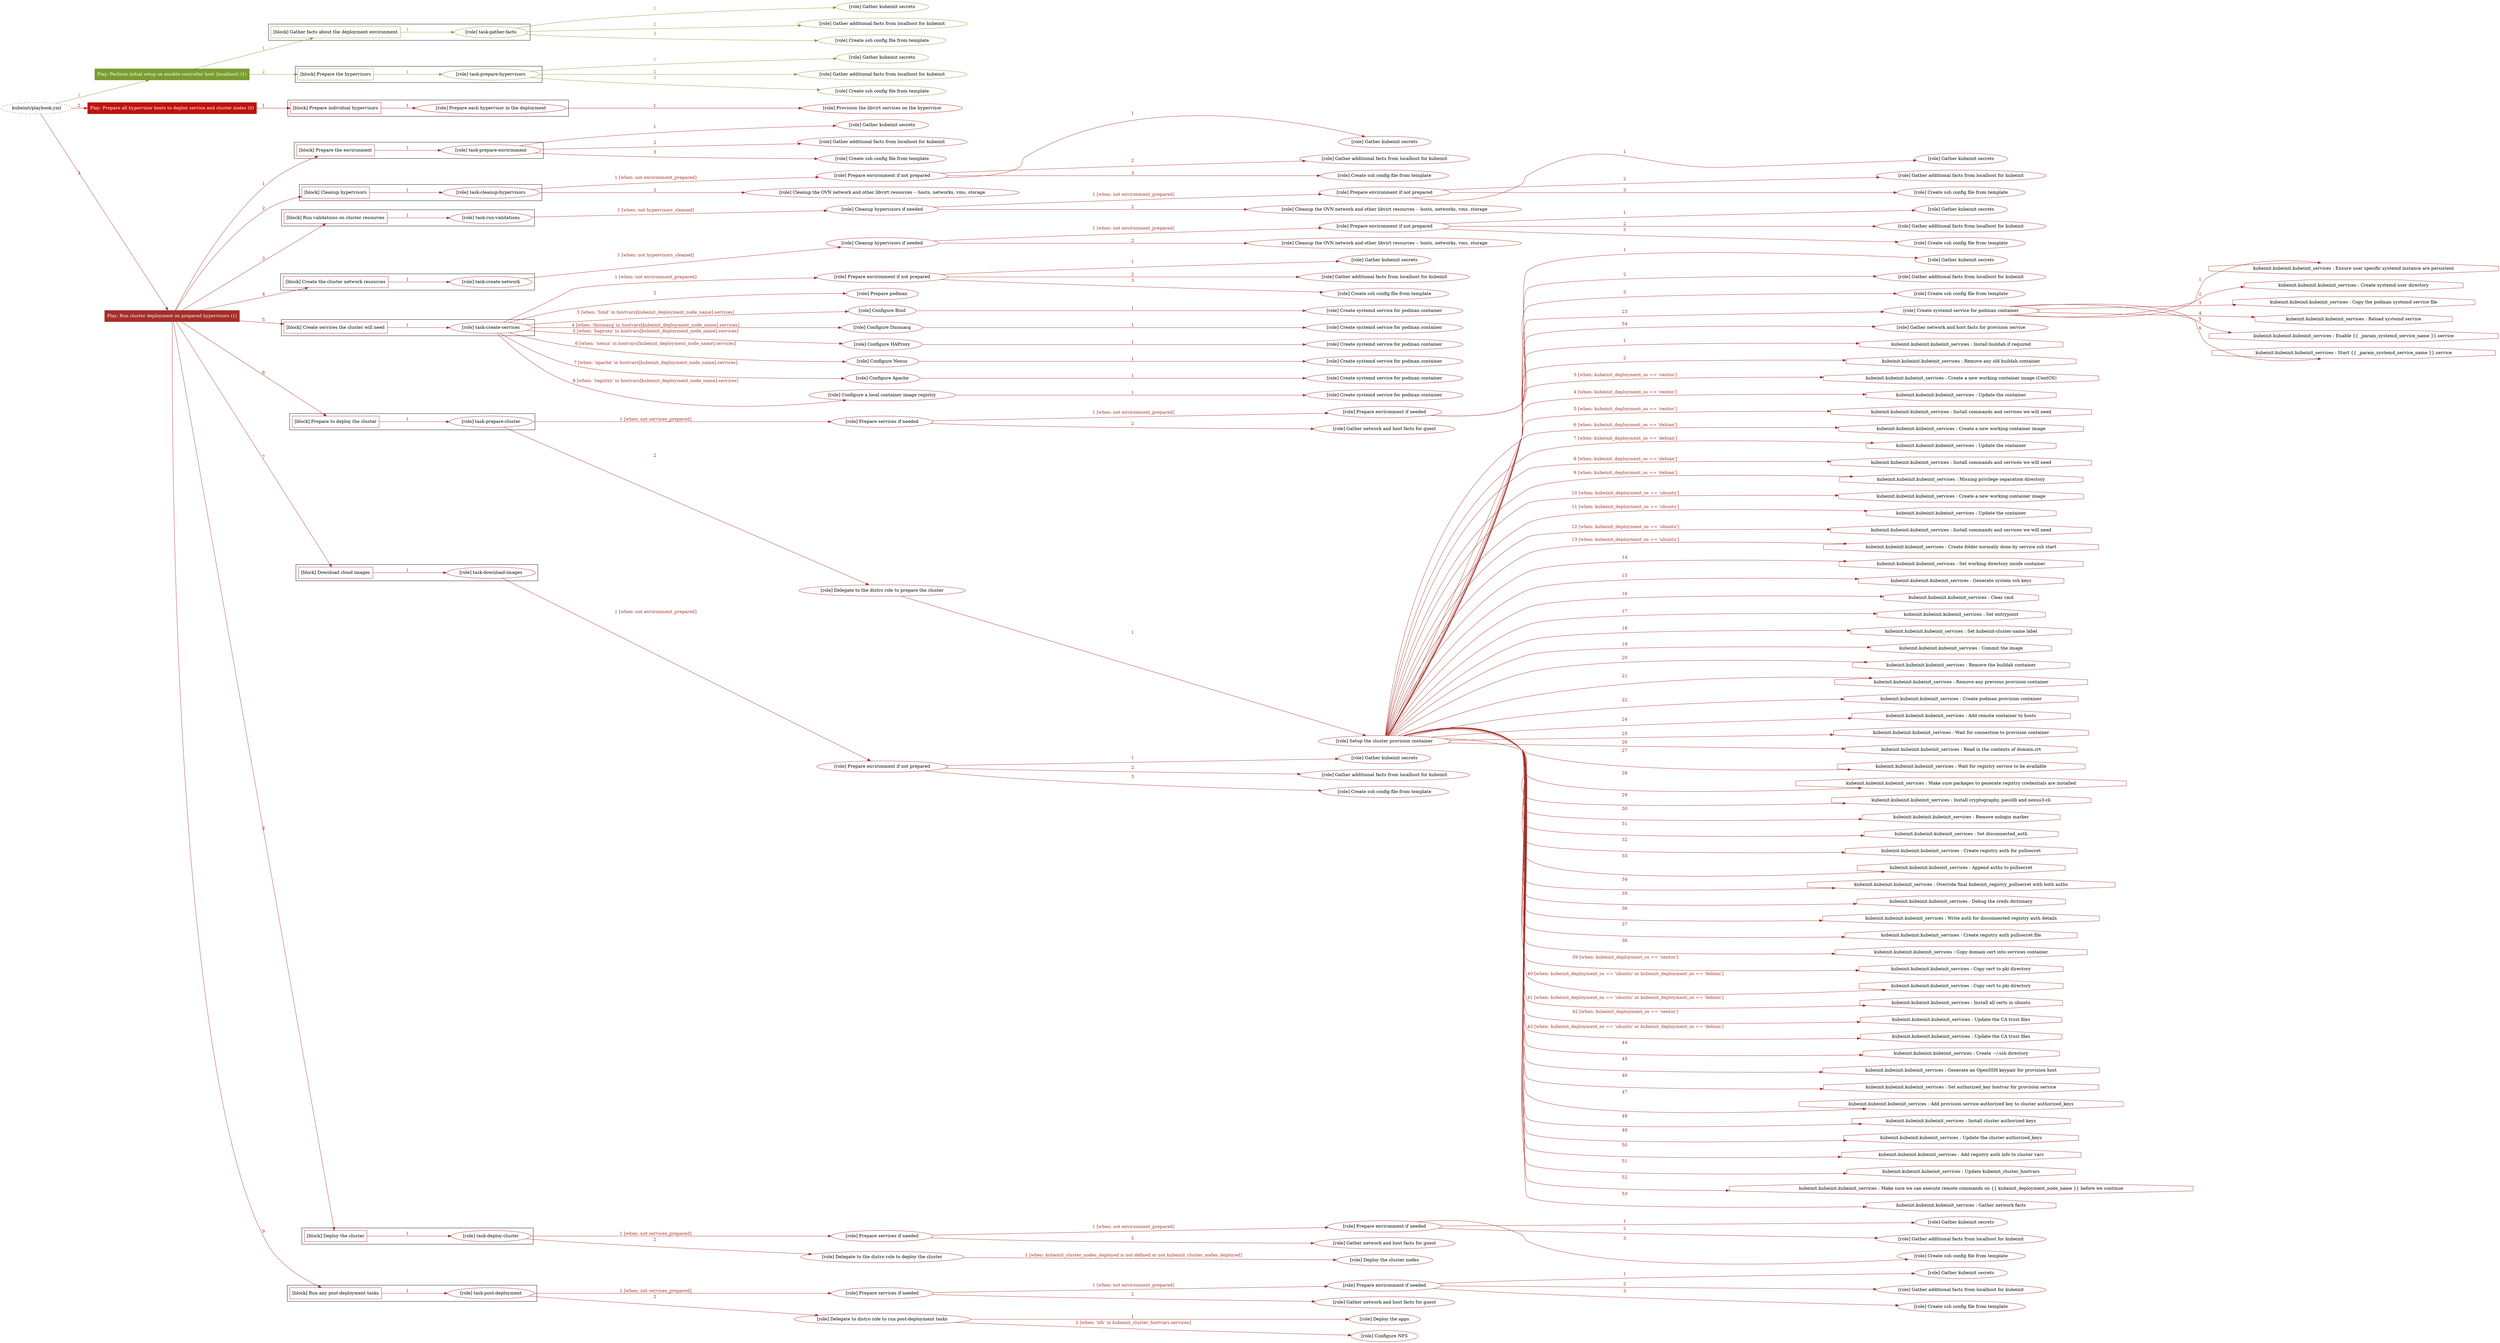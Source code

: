 digraph {
	graph [concentrate=true ordering=in rankdir=LR ratio=fill]
	edge [esep=5 sep=10]
	"kubeinit/playbook.yml" [URL="/home/runner/work/kubeinit/kubeinit/kubeinit/playbook.yml" id=playbook_870060de style=dotted]
	play_98ca35a1 [label="Play: Perform initial setup on ansible-controller host (localhost) (1)" URL="/home/runner/work/kubeinit/kubeinit/kubeinit/playbook.yml" color="#799d2f" fontcolor="#ffffff" id=play_98ca35a1 shape=box style=filled tooltip=localhost]
	"kubeinit/playbook.yml" -> play_98ca35a1 [label="1 " color="#799d2f" fontcolor="#799d2f" id=edge_be6cf40e labeltooltip="1 " tooltip="1 "]
	subgraph "Gather kubeinit secrets" {
		role_6e30cabb [label="[role] Gather kubeinit secrets" URL="/home/runner/.ansible/collections/ansible_collections/kubeinit/kubeinit/roles/kubeinit_prepare/tasks/gather_kubeinit_facts.yml" color="#799d2f" id=role_6e30cabb tooltip="Gather kubeinit secrets"]
	}
	subgraph "Gather additional facts from localhost for kubeinit" {
		role_8558ef11 [label="[role] Gather additional facts from localhost for kubeinit" URL="/home/runner/.ansible/collections/ansible_collections/kubeinit/kubeinit/roles/kubeinit_prepare/tasks/gather_kubeinit_facts.yml" color="#799d2f" id=role_8558ef11 tooltip="Gather additional facts from localhost for kubeinit"]
	}
	subgraph "Create ssh config file from template" {
		role_385cefe7 [label="[role] Create ssh config file from template" URL="/home/runner/.ansible/collections/ansible_collections/kubeinit/kubeinit/roles/kubeinit_prepare/tasks/gather_kubeinit_facts.yml" color="#799d2f" id=role_385cefe7 tooltip="Create ssh config file from template"]
	}
	subgraph "task-gather-facts" {
		role_9a5e8556 [label="[role] task-gather-facts" URL="/home/runner/work/kubeinit/kubeinit/kubeinit/playbook.yml" color="#799d2f" id=role_9a5e8556 tooltip="task-gather-facts"]
		role_9a5e8556 -> role_6e30cabb [label="1 " color="#799d2f" fontcolor="#799d2f" id=edge_10a17169 labeltooltip="1 " tooltip="1 "]
		role_9a5e8556 -> role_8558ef11 [label="2 " color="#799d2f" fontcolor="#799d2f" id=edge_02815324 labeltooltip="2 " tooltip="2 "]
		role_9a5e8556 -> role_385cefe7 [label="3 " color="#799d2f" fontcolor="#799d2f" id=edge_c07fc6c8 labeltooltip="3 " tooltip="3 "]
	}
	subgraph "Gather kubeinit secrets" {
		role_73224f2c [label="[role] Gather kubeinit secrets" URL="/home/runner/.ansible/collections/ansible_collections/kubeinit/kubeinit/roles/kubeinit_prepare/tasks/gather_kubeinit_facts.yml" color="#799d2f" id=role_73224f2c tooltip="Gather kubeinit secrets"]
	}
	subgraph "Gather additional facts from localhost for kubeinit" {
		role_dc3ac009 [label="[role] Gather additional facts from localhost for kubeinit" URL="/home/runner/.ansible/collections/ansible_collections/kubeinit/kubeinit/roles/kubeinit_prepare/tasks/gather_kubeinit_facts.yml" color="#799d2f" id=role_dc3ac009 tooltip="Gather additional facts from localhost for kubeinit"]
	}
	subgraph "Create ssh config file from template" {
		role_b4e81404 [label="[role] Create ssh config file from template" URL="/home/runner/.ansible/collections/ansible_collections/kubeinit/kubeinit/roles/kubeinit_prepare/tasks/gather_kubeinit_facts.yml" color="#799d2f" id=role_b4e81404 tooltip="Create ssh config file from template"]
	}
	subgraph "task-prepare-hypervisors" {
		role_23bfb286 [label="[role] task-prepare-hypervisors" URL="/home/runner/work/kubeinit/kubeinit/kubeinit/playbook.yml" color="#799d2f" id=role_23bfb286 tooltip="task-prepare-hypervisors"]
		role_23bfb286 -> role_73224f2c [label="1 " color="#799d2f" fontcolor="#799d2f" id=edge_9165ad05 labeltooltip="1 " tooltip="1 "]
		role_23bfb286 -> role_dc3ac009 [label="2 " color="#799d2f" fontcolor="#799d2f" id=edge_4b27bc0b labeltooltip="2 " tooltip="2 "]
		role_23bfb286 -> role_b4e81404 [label="3 " color="#799d2f" fontcolor="#799d2f" id=edge_87011f3d labeltooltip="3 " tooltip="3 "]
	}
	subgraph "Play: Perform initial setup on ansible-controller host (localhost) (1)" {
		play_98ca35a1 -> block_8af5fa98 [label=1 color="#799d2f" fontcolor="#799d2f" id=edge_c4fc909b labeltooltip=1 tooltip=1]
		subgraph cluster_block_8af5fa98 {
			block_8af5fa98 [label="[block] Gather facts about the deployment environment" URL="/home/runner/work/kubeinit/kubeinit/kubeinit/playbook.yml" color="#799d2f" id=block_8af5fa98 labeltooltip="Gather facts about the deployment environment" shape=box tooltip="Gather facts about the deployment environment"]
			block_8af5fa98 -> role_9a5e8556 [label="1 " color="#799d2f" fontcolor="#799d2f" id=edge_24f38cc1 labeltooltip="1 " tooltip="1 "]
		}
		play_98ca35a1 -> block_af2039d5 [label=2 color="#799d2f" fontcolor="#799d2f" id=edge_d4360845 labeltooltip=2 tooltip=2]
		subgraph cluster_block_af2039d5 {
			block_af2039d5 [label="[block] Prepare the hypervisors" URL="/home/runner/work/kubeinit/kubeinit/kubeinit/playbook.yml" color="#799d2f" id=block_af2039d5 labeltooltip="Prepare the hypervisors" shape=box tooltip="Prepare the hypervisors"]
			block_af2039d5 -> role_23bfb286 [label="1 " color="#799d2f" fontcolor="#799d2f" id=edge_7178c425 labeltooltip="1 " tooltip="1 "]
		}
	}
	play_ca8c58db [label="Play: Prepare all hypervisor hosts to deploy service and cluster nodes (0)" URL="/home/runner/work/kubeinit/kubeinit/kubeinit/playbook.yml" color="#c0110c" fontcolor="#ffffff" id=play_ca8c58db shape=box style=filled tooltip="Play: Prepare all hypervisor hosts to deploy service and cluster nodes (0)"]
	"kubeinit/playbook.yml" -> play_ca8c58db [label="2 " color="#c0110c" fontcolor="#c0110c" id=edge_c7110966 labeltooltip="2 " tooltip="2 "]
	subgraph "Provision the libvirt services on the hypervisor" {
		role_29755faa [label="[role] Provision the libvirt services on the hypervisor" URL="/home/runner/.ansible/collections/ansible_collections/kubeinit/kubeinit/roles/kubeinit_prepare/tasks/prepare_hypervisor.yml" color="#c0110c" id=role_29755faa tooltip="Provision the libvirt services on the hypervisor"]
	}
	subgraph "Prepare each hypervisor in the deployment" {
		role_0027e5e1 [label="[role] Prepare each hypervisor in the deployment" URL="/home/runner/work/kubeinit/kubeinit/kubeinit/playbook.yml" color="#c0110c" id=role_0027e5e1 tooltip="Prepare each hypervisor in the deployment"]
		role_0027e5e1 -> role_29755faa [label="1 " color="#c0110c" fontcolor="#c0110c" id=edge_0e45a575 labeltooltip="1 " tooltip="1 "]
	}
	subgraph "Play: Prepare all hypervisor hosts to deploy service and cluster nodes (0)" {
		play_ca8c58db -> block_07973aa6 [label=1 color="#c0110c" fontcolor="#c0110c" id=edge_7912456e labeltooltip=1 tooltip=1]
		subgraph cluster_block_07973aa6 {
			block_07973aa6 [label="[block] Prepare individual hypervisors" URL="/home/runner/work/kubeinit/kubeinit/kubeinit/playbook.yml" color="#c0110c" id=block_07973aa6 labeltooltip="Prepare individual hypervisors" shape=box tooltip="Prepare individual hypervisors"]
			block_07973aa6 -> role_0027e5e1 [label="1 " color="#c0110c" fontcolor="#c0110c" id=edge_42c9e8a4 labeltooltip="1 " tooltip="1 "]
		}
	}
	play_47236d6b [label="Play: Run cluster deployment on prepared hypervisors (1)" URL="/home/runner/work/kubeinit/kubeinit/kubeinit/playbook.yml" color="#a42e28" fontcolor="#ffffff" id=play_47236d6b shape=box style=filled tooltip=localhost]
	"kubeinit/playbook.yml" -> play_47236d6b [label="3 " color="#a42e28" fontcolor="#a42e28" id=edge_8b9d757e labeltooltip="3 " tooltip="3 "]
	subgraph "Gather kubeinit secrets" {
		role_ace63feb [label="[role] Gather kubeinit secrets" URL="/home/runner/.ansible/collections/ansible_collections/kubeinit/kubeinit/roles/kubeinit_prepare/tasks/gather_kubeinit_facts.yml" color="#a42e28" id=role_ace63feb tooltip="Gather kubeinit secrets"]
	}
	subgraph "Gather additional facts from localhost for kubeinit" {
		role_6ba3b0f3 [label="[role] Gather additional facts from localhost for kubeinit" URL="/home/runner/.ansible/collections/ansible_collections/kubeinit/kubeinit/roles/kubeinit_prepare/tasks/gather_kubeinit_facts.yml" color="#a42e28" id=role_6ba3b0f3 tooltip="Gather additional facts from localhost for kubeinit"]
	}
	subgraph "Create ssh config file from template" {
		role_b11d9220 [label="[role] Create ssh config file from template" URL="/home/runner/.ansible/collections/ansible_collections/kubeinit/kubeinit/roles/kubeinit_prepare/tasks/gather_kubeinit_facts.yml" color="#a42e28" id=role_b11d9220 tooltip="Create ssh config file from template"]
	}
	subgraph "task-prepare-environment" {
		role_20dd186b [label="[role] task-prepare-environment" URL="/home/runner/work/kubeinit/kubeinit/kubeinit/playbook.yml" color="#a42e28" id=role_20dd186b tooltip="task-prepare-environment"]
		role_20dd186b -> role_ace63feb [label="1 " color="#a42e28" fontcolor="#a42e28" id=edge_f5a71f54 labeltooltip="1 " tooltip="1 "]
		role_20dd186b -> role_6ba3b0f3 [label="2 " color="#a42e28" fontcolor="#a42e28" id=edge_948a24bd labeltooltip="2 " tooltip="2 "]
		role_20dd186b -> role_b11d9220 [label="3 " color="#a42e28" fontcolor="#a42e28" id=edge_b4721dcf labeltooltip="3 " tooltip="3 "]
	}
	subgraph "Gather kubeinit secrets" {
		role_82954d38 [label="[role] Gather kubeinit secrets" URL="/home/runner/.ansible/collections/ansible_collections/kubeinit/kubeinit/roles/kubeinit_prepare/tasks/gather_kubeinit_facts.yml" color="#a42e28" id=role_82954d38 tooltip="Gather kubeinit secrets"]
	}
	subgraph "Gather additional facts from localhost for kubeinit" {
		role_e7adc079 [label="[role] Gather additional facts from localhost for kubeinit" URL="/home/runner/.ansible/collections/ansible_collections/kubeinit/kubeinit/roles/kubeinit_prepare/tasks/gather_kubeinit_facts.yml" color="#a42e28" id=role_e7adc079 tooltip="Gather additional facts from localhost for kubeinit"]
	}
	subgraph "Create ssh config file from template" {
		role_759da31e [label="[role] Create ssh config file from template" URL="/home/runner/.ansible/collections/ansible_collections/kubeinit/kubeinit/roles/kubeinit_prepare/tasks/gather_kubeinit_facts.yml" color="#a42e28" id=role_759da31e tooltip="Create ssh config file from template"]
	}
	subgraph "Prepare environment if not prepared" {
		role_cf5eae27 [label="[role] Prepare environment if not prepared" URL="/home/runner/.ansible/collections/ansible_collections/kubeinit/kubeinit/roles/kubeinit_prepare/tasks/cleanup_hypervisors.yml" color="#a42e28" id=role_cf5eae27 tooltip="Prepare environment if not prepared"]
		role_cf5eae27 -> role_82954d38 [label="1 " color="#a42e28" fontcolor="#a42e28" id=edge_a35dfdb1 labeltooltip="1 " tooltip="1 "]
		role_cf5eae27 -> role_e7adc079 [label="2 " color="#a42e28" fontcolor="#a42e28" id=edge_2384535b labeltooltip="2 " tooltip="2 "]
		role_cf5eae27 -> role_759da31e [label="3 " color="#a42e28" fontcolor="#a42e28" id=edge_2b6e2c0d labeltooltip="3 " tooltip="3 "]
	}
	subgraph "Cleanup the OVN network and other libvirt resources -- hosts, networks, vms, storage" {
		role_8323f293 [label="[role] Cleanup the OVN network and other libvirt resources -- hosts, networks, vms, storage" URL="/home/runner/.ansible/collections/ansible_collections/kubeinit/kubeinit/roles/kubeinit_prepare/tasks/cleanup_hypervisors.yml" color="#a42e28" id=role_8323f293 tooltip="Cleanup the OVN network and other libvirt resources -- hosts, networks, vms, storage"]
	}
	subgraph "task-cleanup-hypervisors" {
		role_6c5ae2bc [label="[role] task-cleanup-hypervisors" URL="/home/runner/work/kubeinit/kubeinit/kubeinit/playbook.yml" color="#a42e28" id=role_6c5ae2bc tooltip="task-cleanup-hypervisors"]
		role_6c5ae2bc -> role_cf5eae27 [label="1 [when: not environment_prepared]" color="#a42e28" fontcolor="#a42e28" id=edge_ba60c6c0 labeltooltip="1 [when: not environment_prepared]" tooltip="1 [when: not environment_prepared]"]
		role_6c5ae2bc -> role_8323f293 [label="2 " color="#a42e28" fontcolor="#a42e28" id=edge_c75a0266 labeltooltip="2 " tooltip="2 "]
	}
	subgraph "Gather kubeinit secrets" {
		role_b75631d1 [label="[role] Gather kubeinit secrets" URL="/home/runner/.ansible/collections/ansible_collections/kubeinit/kubeinit/roles/kubeinit_prepare/tasks/gather_kubeinit_facts.yml" color="#a42e28" id=role_b75631d1 tooltip="Gather kubeinit secrets"]
	}
	subgraph "Gather additional facts from localhost for kubeinit" {
		role_7fa9a2dc [label="[role] Gather additional facts from localhost for kubeinit" URL="/home/runner/.ansible/collections/ansible_collections/kubeinit/kubeinit/roles/kubeinit_prepare/tasks/gather_kubeinit_facts.yml" color="#a42e28" id=role_7fa9a2dc tooltip="Gather additional facts from localhost for kubeinit"]
	}
	subgraph "Create ssh config file from template" {
		role_a8899889 [label="[role] Create ssh config file from template" URL="/home/runner/.ansible/collections/ansible_collections/kubeinit/kubeinit/roles/kubeinit_prepare/tasks/gather_kubeinit_facts.yml" color="#a42e28" id=role_a8899889 tooltip="Create ssh config file from template"]
	}
	subgraph "Prepare environment if not prepared" {
		role_0bf159a6 [label="[role] Prepare environment if not prepared" URL="/home/runner/.ansible/collections/ansible_collections/kubeinit/kubeinit/roles/kubeinit_prepare/tasks/cleanup_hypervisors.yml" color="#a42e28" id=role_0bf159a6 tooltip="Prepare environment if not prepared"]
		role_0bf159a6 -> role_b75631d1 [label="1 " color="#a42e28" fontcolor="#a42e28" id=edge_08c11d3a labeltooltip="1 " tooltip="1 "]
		role_0bf159a6 -> role_7fa9a2dc [label="2 " color="#a42e28" fontcolor="#a42e28" id=edge_99726885 labeltooltip="2 " tooltip="2 "]
		role_0bf159a6 -> role_a8899889 [label="3 " color="#a42e28" fontcolor="#a42e28" id=edge_187c289b labeltooltip="3 " tooltip="3 "]
	}
	subgraph "Cleanup the OVN network and other libvirt resources -- hosts, networks, vms, storage" {
		role_e8d68a7b [label="[role] Cleanup the OVN network and other libvirt resources -- hosts, networks, vms, storage" URL="/home/runner/.ansible/collections/ansible_collections/kubeinit/kubeinit/roles/kubeinit_prepare/tasks/cleanup_hypervisors.yml" color="#a42e28" id=role_e8d68a7b tooltip="Cleanup the OVN network and other libvirt resources -- hosts, networks, vms, storage"]
	}
	subgraph "Cleanup hypervisors if needed" {
		role_a08d9660 [label="[role] Cleanup hypervisors if needed" URL="/home/runner/.ansible/collections/ansible_collections/kubeinit/kubeinit/roles/kubeinit_validations/tasks/main.yml" color="#a42e28" id=role_a08d9660 tooltip="Cleanup hypervisors if needed"]
		role_a08d9660 -> role_0bf159a6 [label="1 [when: not environment_prepared]" color="#a42e28" fontcolor="#a42e28" id=edge_0a22275c labeltooltip="1 [when: not environment_prepared]" tooltip="1 [when: not environment_prepared]"]
		role_a08d9660 -> role_e8d68a7b [label="2 " color="#a42e28" fontcolor="#a42e28" id=edge_67074d42 labeltooltip="2 " tooltip="2 "]
	}
	subgraph "task-run-validations" {
		role_6bf8c9af [label="[role] task-run-validations" URL="/home/runner/work/kubeinit/kubeinit/kubeinit/playbook.yml" color="#a42e28" id=role_6bf8c9af tooltip="task-run-validations"]
		role_6bf8c9af -> role_a08d9660 [label="1 [when: not hypervisors_cleaned]" color="#a42e28" fontcolor="#a42e28" id=edge_3d9601df labeltooltip="1 [when: not hypervisors_cleaned]" tooltip="1 [when: not hypervisors_cleaned]"]
	}
	subgraph "Gather kubeinit secrets" {
		role_529fe7f1 [label="[role] Gather kubeinit secrets" URL="/home/runner/.ansible/collections/ansible_collections/kubeinit/kubeinit/roles/kubeinit_prepare/tasks/gather_kubeinit_facts.yml" color="#a42e28" id=role_529fe7f1 tooltip="Gather kubeinit secrets"]
	}
	subgraph "Gather additional facts from localhost for kubeinit" {
		role_fcfe267b [label="[role] Gather additional facts from localhost for kubeinit" URL="/home/runner/.ansible/collections/ansible_collections/kubeinit/kubeinit/roles/kubeinit_prepare/tasks/gather_kubeinit_facts.yml" color="#a42e28" id=role_fcfe267b tooltip="Gather additional facts from localhost for kubeinit"]
	}
	subgraph "Create ssh config file from template" {
		role_c5a2c34e [label="[role] Create ssh config file from template" URL="/home/runner/.ansible/collections/ansible_collections/kubeinit/kubeinit/roles/kubeinit_prepare/tasks/gather_kubeinit_facts.yml" color="#a42e28" id=role_c5a2c34e tooltip="Create ssh config file from template"]
	}
	subgraph "Prepare environment if not prepared" {
		role_5d769daf [label="[role] Prepare environment if not prepared" URL="/home/runner/.ansible/collections/ansible_collections/kubeinit/kubeinit/roles/kubeinit_prepare/tasks/cleanup_hypervisors.yml" color="#a42e28" id=role_5d769daf tooltip="Prepare environment if not prepared"]
		role_5d769daf -> role_529fe7f1 [label="1 " color="#a42e28" fontcolor="#a42e28" id=edge_871c3d5d labeltooltip="1 " tooltip="1 "]
		role_5d769daf -> role_fcfe267b [label="2 " color="#a42e28" fontcolor="#a42e28" id=edge_c19c4437 labeltooltip="2 " tooltip="2 "]
		role_5d769daf -> role_c5a2c34e [label="3 " color="#a42e28" fontcolor="#a42e28" id=edge_ef5c4bd8 labeltooltip="3 " tooltip="3 "]
	}
	subgraph "Cleanup the OVN network and other libvirt resources -- hosts, networks, vms, storage" {
		role_49f7f1f9 [label="[role] Cleanup the OVN network and other libvirt resources -- hosts, networks, vms, storage" URL="/home/runner/.ansible/collections/ansible_collections/kubeinit/kubeinit/roles/kubeinit_prepare/tasks/cleanup_hypervisors.yml" color="#a42e28" id=role_49f7f1f9 tooltip="Cleanup the OVN network and other libvirt resources -- hosts, networks, vms, storage"]
	}
	subgraph "Cleanup hypervisors if needed" {
		role_a8cb07b9 [label="[role] Cleanup hypervisors if needed" URL="/home/runner/.ansible/collections/ansible_collections/kubeinit/kubeinit/roles/kubeinit_libvirt/tasks/create_network.yml" color="#a42e28" id=role_a8cb07b9 tooltip="Cleanup hypervisors if needed"]
		role_a8cb07b9 -> role_5d769daf [label="1 [when: not environment_prepared]" color="#a42e28" fontcolor="#a42e28" id=edge_a2a3ee61 labeltooltip="1 [when: not environment_prepared]" tooltip="1 [when: not environment_prepared]"]
		role_a8cb07b9 -> role_49f7f1f9 [label="2 " color="#a42e28" fontcolor="#a42e28" id=edge_5b1755f5 labeltooltip="2 " tooltip="2 "]
	}
	subgraph "task-create-network" {
		role_613098e2 [label="[role] task-create-network" URL="/home/runner/work/kubeinit/kubeinit/kubeinit/playbook.yml" color="#a42e28" id=role_613098e2 tooltip="task-create-network"]
		role_613098e2 -> role_a8cb07b9 [label="1 [when: not hypervisors_cleaned]" color="#a42e28" fontcolor="#a42e28" id=edge_921c21b3 labeltooltip="1 [when: not hypervisors_cleaned]" tooltip="1 [when: not hypervisors_cleaned]"]
	}
	subgraph "Gather kubeinit secrets" {
		role_ec2aa59b [label="[role] Gather kubeinit secrets" URL="/home/runner/.ansible/collections/ansible_collections/kubeinit/kubeinit/roles/kubeinit_prepare/tasks/gather_kubeinit_facts.yml" color="#a42e28" id=role_ec2aa59b tooltip="Gather kubeinit secrets"]
	}
	subgraph "Gather additional facts from localhost for kubeinit" {
		role_d4062f8f [label="[role] Gather additional facts from localhost for kubeinit" URL="/home/runner/.ansible/collections/ansible_collections/kubeinit/kubeinit/roles/kubeinit_prepare/tasks/gather_kubeinit_facts.yml" color="#a42e28" id=role_d4062f8f tooltip="Gather additional facts from localhost for kubeinit"]
	}
	subgraph "Create ssh config file from template" {
		role_9a6498bf [label="[role] Create ssh config file from template" URL="/home/runner/.ansible/collections/ansible_collections/kubeinit/kubeinit/roles/kubeinit_prepare/tasks/gather_kubeinit_facts.yml" color="#a42e28" id=role_9a6498bf tooltip="Create ssh config file from template"]
	}
	subgraph "Prepare environment if not prepared" {
		role_cf579cbb [label="[role] Prepare environment if not prepared" URL="/home/runner/.ansible/collections/ansible_collections/kubeinit/kubeinit/roles/kubeinit_services/tasks/main.yml" color="#a42e28" id=role_cf579cbb tooltip="Prepare environment if not prepared"]
		role_cf579cbb -> role_ec2aa59b [label="1 " color="#a42e28" fontcolor="#a42e28" id=edge_2be996dd labeltooltip="1 " tooltip="1 "]
		role_cf579cbb -> role_d4062f8f [label="2 " color="#a42e28" fontcolor="#a42e28" id=edge_76accc92 labeltooltip="2 " tooltip="2 "]
		role_cf579cbb -> role_9a6498bf [label="3 " color="#a42e28" fontcolor="#a42e28" id=edge_f41ec2df labeltooltip="3 " tooltip="3 "]
	}
	subgraph "Prepare podman" {
		role_d9064812 [label="[role] Prepare podman" URL="/home/runner/.ansible/collections/ansible_collections/kubeinit/kubeinit/roles/kubeinit_services/tasks/00_create_service_pod.yml" color="#a42e28" id=role_d9064812 tooltip="Prepare podman"]
	}
	subgraph "Create systemd service for podman container" {
		role_422f5eb5 [label="[role] Create systemd service for podman container" URL="/home/runner/.ansible/collections/ansible_collections/kubeinit/kubeinit/roles/kubeinit_bind/tasks/main.yml" color="#a42e28" id=role_422f5eb5 tooltip="Create systemd service for podman container"]
	}
	subgraph "Configure Bind" {
		role_2b0011dd [label="[role] Configure Bind" URL="/home/runner/.ansible/collections/ansible_collections/kubeinit/kubeinit/roles/kubeinit_services/tasks/start_services_containers.yml" color="#a42e28" id=role_2b0011dd tooltip="Configure Bind"]
		role_2b0011dd -> role_422f5eb5 [label="1 " color="#a42e28" fontcolor="#a42e28" id=edge_31671c81 labeltooltip="1 " tooltip="1 "]
	}
	subgraph "Create systemd service for podman container" {
		role_f5e122e3 [label="[role] Create systemd service for podman container" URL="/home/runner/.ansible/collections/ansible_collections/kubeinit/kubeinit/roles/kubeinit_dnsmasq/tasks/main.yml" color="#a42e28" id=role_f5e122e3 tooltip="Create systemd service for podman container"]
	}
	subgraph "Configure Dnsmasq" {
		role_6710a04f [label="[role] Configure Dnsmasq" URL="/home/runner/.ansible/collections/ansible_collections/kubeinit/kubeinit/roles/kubeinit_services/tasks/start_services_containers.yml" color="#a42e28" id=role_6710a04f tooltip="Configure Dnsmasq"]
		role_6710a04f -> role_f5e122e3 [label="1 " color="#a42e28" fontcolor="#a42e28" id=edge_ea4e714d labeltooltip="1 " tooltip="1 "]
	}
	subgraph "Create systemd service for podman container" {
		role_e60cae51 [label="[role] Create systemd service for podman container" URL="/home/runner/.ansible/collections/ansible_collections/kubeinit/kubeinit/roles/kubeinit_haproxy/tasks/main.yml" color="#a42e28" id=role_e60cae51 tooltip="Create systemd service for podman container"]
	}
	subgraph "Configure HAProxy" {
		role_82855ad2 [label="[role] Configure HAProxy" URL="/home/runner/.ansible/collections/ansible_collections/kubeinit/kubeinit/roles/kubeinit_services/tasks/start_services_containers.yml" color="#a42e28" id=role_82855ad2 tooltip="Configure HAProxy"]
		role_82855ad2 -> role_e60cae51 [label="1 " color="#a42e28" fontcolor="#a42e28" id=edge_a99354ce labeltooltip="1 " tooltip="1 "]
	}
	subgraph "Create systemd service for podman container" {
		role_836e7cdb [label="[role] Create systemd service for podman container" URL="/home/runner/.ansible/collections/ansible_collections/kubeinit/kubeinit/roles/kubeinit_nexus/tasks/main.yml" color="#a42e28" id=role_836e7cdb tooltip="Create systemd service for podman container"]
	}
	subgraph "Configure Nexus" {
		role_6ce2ab65 [label="[role] Configure Nexus" URL="/home/runner/.ansible/collections/ansible_collections/kubeinit/kubeinit/roles/kubeinit_services/tasks/start_services_containers.yml" color="#a42e28" id=role_6ce2ab65 tooltip="Configure Nexus"]
		role_6ce2ab65 -> role_836e7cdb [label="1 " color="#a42e28" fontcolor="#a42e28" id=edge_e5e4f14c labeltooltip="1 " tooltip="1 "]
	}
	subgraph "Create systemd service for podman container" {
		role_6e66aa5a [label="[role] Create systemd service for podman container" URL="/home/runner/.ansible/collections/ansible_collections/kubeinit/kubeinit/roles/kubeinit_apache/tasks/main.yml" color="#a42e28" id=role_6e66aa5a tooltip="Create systemd service for podman container"]
	}
	subgraph "Configure Apache" {
		role_c1fd2452 [label="[role] Configure Apache" URL="/home/runner/.ansible/collections/ansible_collections/kubeinit/kubeinit/roles/kubeinit_services/tasks/start_services_containers.yml" color="#a42e28" id=role_c1fd2452 tooltip="Configure Apache"]
		role_c1fd2452 -> role_6e66aa5a [label="1 " color="#a42e28" fontcolor="#a42e28" id=edge_e949764c labeltooltip="1 " tooltip="1 "]
	}
	subgraph "Create systemd service for podman container" {
		role_1ba37d55 [label="[role] Create systemd service for podman container" URL="/home/runner/.ansible/collections/ansible_collections/kubeinit/kubeinit/roles/kubeinit_registry/tasks/main.yml" color="#a42e28" id=role_1ba37d55 tooltip="Create systemd service for podman container"]
	}
	subgraph "Configure a local container image registry" {
		role_5a7d147f [label="[role] Configure a local container image registry" URL="/home/runner/.ansible/collections/ansible_collections/kubeinit/kubeinit/roles/kubeinit_services/tasks/start_services_containers.yml" color="#a42e28" id=role_5a7d147f tooltip="Configure a local container image registry"]
		role_5a7d147f -> role_1ba37d55 [label="1 " color="#a42e28" fontcolor="#a42e28" id=edge_a7b97c15 labeltooltip="1 " tooltip="1 "]
	}
	subgraph "task-create-services" {
		role_42bffe27 [label="[role] task-create-services" URL="/home/runner/work/kubeinit/kubeinit/kubeinit/playbook.yml" color="#a42e28" id=role_42bffe27 tooltip="task-create-services"]
		role_42bffe27 -> role_cf579cbb [label="1 [when: not environment_prepared]" color="#a42e28" fontcolor="#a42e28" id=edge_4ef73ace labeltooltip="1 [when: not environment_prepared]" tooltip="1 [when: not environment_prepared]"]
		role_42bffe27 -> role_d9064812 [label="2 " color="#a42e28" fontcolor="#a42e28" id=edge_1e37b498 labeltooltip="2 " tooltip="2 "]
		role_42bffe27 -> role_2b0011dd [label="3 [when: 'bind' in hostvars[kubeinit_deployment_node_name].services]" color="#a42e28" fontcolor="#a42e28" id=edge_e9943ba2 labeltooltip="3 [when: 'bind' in hostvars[kubeinit_deployment_node_name].services]" tooltip="3 [when: 'bind' in hostvars[kubeinit_deployment_node_name].services]"]
		role_42bffe27 -> role_6710a04f [label="4 [when: 'dnsmasq' in hostvars[kubeinit_deployment_node_name].services]" color="#a42e28" fontcolor="#a42e28" id=edge_171f2f26 labeltooltip="4 [when: 'dnsmasq' in hostvars[kubeinit_deployment_node_name].services]" tooltip="4 [when: 'dnsmasq' in hostvars[kubeinit_deployment_node_name].services]"]
		role_42bffe27 -> role_82855ad2 [label="5 [when: 'haproxy' in hostvars[kubeinit_deployment_node_name].services]" color="#a42e28" fontcolor="#a42e28" id=edge_64640d6e labeltooltip="5 [when: 'haproxy' in hostvars[kubeinit_deployment_node_name].services]" tooltip="5 [when: 'haproxy' in hostvars[kubeinit_deployment_node_name].services]"]
		role_42bffe27 -> role_6ce2ab65 [label="6 [when: 'nexus' in hostvars[kubeinit_deployment_node_name].services]" color="#a42e28" fontcolor="#a42e28" id=edge_b97fbf71 labeltooltip="6 [when: 'nexus' in hostvars[kubeinit_deployment_node_name].services]" tooltip="6 [when: 'nexus' in hostvars[kubeinit_deployment_node_name].services]"]
		role_42bffe27 -> role_c1fd2452 [label="7 [when: 'apache' in hostvars[kubeinit_deployment_node_name].services]" color="#a42e28" fontcolor="#a42e28" id=edge_de14a64d labeltooltip="7 [when: 'apache' in hostvars[kubeinit_deployment_node_name].services]" tooltip="7 [when: 'apache' in hostvars[kubeinit_deployment_node_name].services]"]
		role_42bffe27 -> role_5a7d147f [label="8 [when: 'registry' in hostvars[kubeinit_deployment_node_name].services]" color="#a42e28" fontcolor="#a42e28" id=edge_23b4e06d labeltooltip="8 [when: 'registry' in hostvars[kubeinit_deployment_node_name].services]" tooltip="8 [when: 'registry' in hostvars[kubeinit_deployment_node_name].services]"]
	}
	subgraph "Gather kubeinit secrets" {
		role_770a34de [label="[role] Gather kubeinit secrets" URL="/home/runner/.ansible/collections/ansible_collections/kubeinit/kubeinit/roles/kubeinit_prepare/tasks/gather_kubeinit_facts.yml" color="#a42e28" id=role_770a34de tooltip="Gather kubeinit secrets"]
	}
	subgraph "Gather additional facts from localhost for kubeinit" {
		role_c50579a3 [label="[role] Gather additional facts from localhost for kubeinit" URL="/home/runner/.ansible/collections/ansible_collections/kubeinit/kubeinit/roles/kubeinit_prepare/tasks/gather_kubeinit_facts.yml" color="#a42e28" id=role_c50579a3 tooltip="Gather additional facts from localhost for kubeinit"]
	}
	subgraph "Create ssh config file from template" {
		role_b564cf1a [label="[role] Create ssh config file from template" URL="/home/runner/.ansible/collections/ansible_collections/kubeinit/kubeinit/roles/kubeinit_prepare/tasks/gather_kubeinit_facts.yml" color="#a42e28" id=role_b564cf1a tooltip="Create ssh config file from template"]
	}
	subgraph "Prepare environment if needed" {
		role_5e04a080 [label="[role] Prepare environment if needed" URL="/home/runner/.ansible/collections/ansible_collections/kubeinit/kubeinit/roles/kubeinit_services/tasks/prepare_services.yml" color="#a42e28" id=role_5e04a080 tooltip="Prepare environment if needed"]
		role_5e04a080 -> role_770a34de [label="1 " color="#a42e28" fontcolor="#a42e28" id=edge_fdeab24f labeltooltip="1 " tooltip="1 "]
		role_5e04a080 -> role_c50579a3 [label="2 " color="#a42e28" fontcolor="#a42e28" id=edge_b78d4bf2 labeltooltip="2 " tooltip="2 "]
		role_5e04a080 -> role_b564cf1a [label="3 " color="#a42e28" fontcolor="#a42e28" id=edge_9b94bbc4 labeltooltip="3 " tooltip="3 "]
	}
	subgraph "Gather network and host facts for guest" {
		role_368dcf86 [label="[role] Gather network and host facts for guest" URL="/home/runner/.ansible/collections/ansible_collections/kubeinit/kubeinit/roles/kubeinit_services/tasks/prepare_services.yml" color="#a42e28" id=role_368dcf86 tooltip="Gather network and host facts for guest"]
	}
	subgraph "Prepare services if needed" {
		role_cf6cf7b2 [label="[role] Prepare services if needed" URL="/home/runner/.ansible/collections/ansible_collections/kubeinit/kubeinit/roles/kubeinit_prepare/tasks/prepare_cluster.yml" color="#a42e28" id=role_cf6cf7b2 tooltip="Prepare services if needed"]
		role_cf6cf7b2 -> role_5e04a080 [label="1 [when: not environment_prepared]" color="#a42e28" fontcolor="#a42e28" id=edge_82550c4f labeltooltip="1 [when: not environment_prepared]" tooltip="1 [when: not environment_prepared]"]
		role_cf6cf7b2 -> role_368dcf86 [label="2 " color="#a42e28" fontcolor="#a42e28" id=edge_0a602ecd labeltooltip="2 " tooltip="2 "]
	}
	subgraph "Create systemd service for podman container" {
		role_968be659 [label="[role] Create systemd service for podman container" URL="/home/runner/.ansible/collections/ansible_collections/kubeinit/kubeinit/roles/kubeinit_services/tasks/create_provision_container.yml" color="#a42e28" id=role_968be659 tooltip="Create systemd service for podman container"]
		task_bbb59111 [label="kubeinit.kubeinit.kubeinit_services : Ensure user specific systemd instance are persistent" URL="/home/runner/.ansible/collections/ansible_collections/kubeinit/kubeinit/roles/kubeinit_services/tasks/create_managed_service.yml" color="#a42e28" id=task_bbb59111 shape=octagon tooltip="kubeinit.kubeinit.kubeinit_services : Ensure user specific systemd instance are persistent"]
		role_968be659 -> task_bbb59111 [label="1 " color="#a42e28" fontcolor="#a42e28" id=edge_411c7dcb labeltooltip="1 " tooltip="1 "]
		task_d201a67d [label="kubeinit.kubeinit.kubeinit_services : Create systemd user directory" URL="/home/runner/.ansible/collections/ansible_collections/kubeinit/kubeinit/roles/kubeinit_services/tasks/create_managed_service.yml" color="#a42e28" id=task_d201a67d shape=octagon tooltip="kubeinit.kubeinit.kubeinit_services : Create systemd user directory"]
		role_968be659 -> task_d201a67d [label="2 " color="#a42e28" fontcolor="#a42e28" id=edge_ae6a801b labeltooltip="2 " tooltip="2 "]
		task_7b80c88f [label="kubeinit.kubeinit.kubeinit_services : Copy the podman systemd service file" URL="/home/runner/.ansible/collections/ansible_collections/kubeinit/kubeinit/roles/kubeinit_services/tasks/create_managed_service.yml" color="#a42e28" id=task_7b80c88f shape=octagon tooltip="kubeinit.kubeinit.kubeinit_services : Copy the podman systemd service file"]
		role_968be659 -> task_7b80c88f [label="3 " color="#a42e28" fontcolor="#a42e28" id=edge_dca2d7de labeltooltip="3 " tooltip="3 "]
		task_5f456725 [label="kubeinit.kubeinit.kubeinit_services : Reload systemd service" URL="/home/runner/.ansible/collections/ansible_collections/kubeinit/kubeinit/roles/kubeinit_services/tasks/create_managed_service.yml" color="#a42e28" id=task_5f456725 shape=octagon tooltip="kubeinit.kubeinit.kubeinit_services : Reload systemd service"]
		role_968be659 -> task_5f456725 [label="4 " color="#a42e28" fontcolor="#a42e28" id=edge_0787a75c labeltooltip="4 " tooltip="4 "]
		task_bf35b183 [label="kubeinit.kubeinit.kubeinit_services : Enable {{ _param_systemd_service_name }}.service" URL="/home/runner/.ansible/collections/ansible_collections/kubeinit/kubeinit/roles/kubeinit_services/tasks/create_managed_service.yml" color="#a42e28" id=task_bf35b183 shape=octagon tooltip="kubeinit.kubeinit.kubeinit_services : Enable {{ _param_systemd_service_name }}.service"]
		role_968be659 -> task_bf35b183 [label="5 " color="#a42e28" fontcolor="#a42e28" id=edge_663e4ab8 labeltooltip="5 " tooltip="5 "]
		task_5fba77f5 [label="kubeinit.kubeinit.kubeinit_services : Start {{ _param_systemd_service_name }}.service" URL="/home/runner/.ansible/collections/ansible_collections/kubeinit/kubeinit/roles/kubeinit_services/tasks/create_managed_service.yml" color="#a42e28" id=task_5fba77f5 shape=octagon tooltip="kubeinit.kubeinit.kubeinit_services : Start {{ _param_systemd_service_name }}.service"]
		role_968be659 -> task_5fba77f5 [label="6 " color="#a42e28" fontcolor="#a42e28" id=edge_7f9ae978 labeltooltip="6 " tooltip="6 "]
	}
	subgraph "Gather network and host facts for provision service" {
		role_58b61901 [label="[role] Gather network and host facts for provision service" URL="/home/runner/.ansible/collections/ansible_collections/kubeinit/kubeinit/roles/kubeinit_services/tasks/create_provision_container.yml" color="#a42e28" id=role_58b61901 tooltip="Gather network and host facts for provision service"]
	}
	subgraph "Setup the cluster provision container" {
		role_f7506430 [label="[role] Setup the cluster provision container" URL="/home/runner/.ansible/collections/ansible_collections/kubeinit/kubeinit/roles/kubeinit_cdk/tasks/prepare_cluster.yml" color="#a42e28" id=role_f7506430 tooltip="Setup the cluster provision container"]
		task_5f3c5822 [label="kubeinit.kubeinit.kubeinit_services : Install buildah if required" URL="/home/runner/.ansible/collections/ansible_collections/kubeinit/kubeinit/roles/kubeinit_services/tasks/create_provision_container.yml" color="#a42e28" id=task_5f3c5822 shape=octagon tooltip="kubeinit.kubeinit.kubeinit_services : Install buildah if required"]
		role_f7506430 -> task_5f3c5822 [label="1 " color="#a42e28" fontcolor="#a42e28" id=edge_1eaba229 labeltooltip="1 " tooltip="1 "]
		task_e385db26 [label="kubeinit.kubeinit.kubeinit_services : Remove any old buildah container" URL="/home/runner/.ansible/collections/ansible_collections/kubeinit/kubeinit/roles/kubeinit_services/tasks/create_provision_container.yml" color="#a42e28" id=task_e385db26 shape=octagon tooltip="kubeinit.kubeinit.kubeinit_services : Remove any old buildah container"]
		role_f7506430 -> task_e385db26 [label="2 " color="#a42e28" fontcolor="#a42e28" id=edge_d2810822 labeltooltip="2 " tooltip="2 "]
		task_4608738c [label="kubeinit.kubeinit.kubeinit_services : Create a new working container image (CentOS)" URL="/home/runner/.ansible/collections/ansible_collections/kubeinit/kubeinit/roles/kubeinit_services/tasks/create_provision_container.yml" color="#a42e28" id=task_4608738c shape=octagon tooltip="kubeinit.kubeinit.kubeinit_services : Create a new working container image (CentOS)"]
		role_f7506430 -> task_4608738c [label="3 [when: kubeinit_deployment_os == 'centos']" color="#a42e28" fontcolor="#a42e28" id=edge_7629bd1f labeltooltip="3 [when: kubeinit_deployment_os == 'centos']" tooltip="3 [when: kubeinit_deployment_os == 'centos']"]
		task_bcfbe9ad [label="kubeinit.kubeinit.kubeinit_services : Update the container" URL="/home/runner/.ansible/collections/ansible_collections/kubeinit/kubeinit/roles/kubeinit_services/tasks/create_provision_container.yml" color="#a42e28" id=task_bcfbe9ad shape=octagon tooltip="kubeinit.kubeinit.kubeinit_services : Update the container"]
		role_f7506430 -> task_bcfbe9ad [label="4 [when: kubeinit_deployment_os == 'centos']" color="#a42e28" fontcolor="#a42e28" id=edge_268516e1 labeltooltip="4 [when: kubeinit_deployment_os == 'centos']" tooltip="4 [when: kubeinit_deployment_os == 'centos']"]
		task_7d614a69 [label="kubeinit.kubeinit.kubeinit_services : Install commands and services we will need" URL="/home/runner/.ansible/collections/ansible_collections/kubeinit/kubeinit/roles/kubeinit_services/tasks/create_provision_container.yml" color="#a42e28" id=task_7d614a69 shape=octagon tooltip="kubeinit.kubeinit.kubeinit_services : Install commands and services we will need"]
		role_f7506430 -> task_7d614a69 [label="5 [when: kubeinit_deployment_os == 'centos']" color="#a42e28" fontcolor="#a42e28" id=edge_37142f7a labeltooltip="5 [when: kubeinit_deployment_os == 'centos']" tooltip="5 [when: kubeinit_deployment_os == 'centos']"]
		task_19407d8d [label="kubeinit.kubeinit.kubeinit_services : Create a new working container image" URL="/home/runner/.ansible/collections/ansible_collections/kubeinit/kubeinit/roles/kubeinit_services/tasks/create_provision_container.yml" color="#a42e28" id=task_19407d8d shape=octagon tooltip="kubeinit.kubeinit.kubeinit_services : Create a new working container image"]
		role_f7506430 -> task_19407d8d [label="6 [when: kubeinit_deployment_os == 'debian']" color="#a42e28" fontcolor="#a42e28" id=edge_ad0f8117 labeltooltip="6 [when: kubeinit_deployment_os == 'debian']" tooltip="6 [when: kubeinit_deployment_os == 'debian']"]
		task_c4a9c798 [label="kubeinit.kubeinit.kubeinit_services : Update the container" URL="/home/runner/.ansible/collections/ansible_collections/kubeinit/kubeinit/roles/kubeinit_services/tasks/create_provision_container.yml" color="#a42e28" id=task_c4a9c798 shape=octagon tooltip="kubeinit.kubeinit.kubeinit_services : Update the container"]
		role_f7506430 -> task_c4a9c798 [label="7 [when: kubeinit_deployment_os == 'debian']" color="#a42e28" fontcolor="#a42e28" id=edge_e0221558 labeltooltip="7 [when: kubeinit_deployment_os == 'debian']" tooltip="7 [when: kubeinit_deployment_os == 'debian']"]
		task_865c49c9 [label="kubeinit.kubeinit.kubeinit_services : Install commands and services we will need" URL="/home/runner/.ansible/collections/ansible_collections/kubeinit/kubeinit/roles/kubeinit_services/tasks/create_provision_container.yml" color="#a42e28" id=task_865c49c9 shape=octagon tooltip="kubeinit.kubeinit.kubeinit_services : Install commands and services we will need"]
		role_f7506430 -> task_865c49c9 [label="8 [when: kubeinit_deployment_os == 'debian']" color="#a42e28" fontcolor="#a42e28" id=edge_fb90e618 labeltooltip="8 [when: kubeinit_deployment_os == 'debian']" tooltip="8 [when: kubeinit_deployment_os == 'debian']"]
		task_a621ba95 [label="kubeinit.kubeinit.kubeinit_services : Missing privilege separation directory" URL="/home/runner/.ansible/collections/ansible_collections/kubeinit/kubeinit/roles/kubeinit_services/tasks/create_provision_container.yml" color="#a42e28" id=task_a621ba95 shape=octagon tooltip="kubeinit.kubeinit.kubeinit_services : Missing privilege separation directory"]
		role_f7506430 -> task_a621ba95 [label="9 [when: kubeinit_deployment_os == 'debian']" color="#a42e28" fontcolor="#a42e28" id=edge_6c229de8 labeltooltip="9 [when: kubeinit_deployment_os == 'debian']" tooltip="9 [when: kubeinit_deployment_os == 'debian']"]
		task_65e82b2d [label="kubeinit.kubeinit.kubeinit_services : Create a new working container image" URL="/home/runner/.ansible/collections/ansible_collections/kubeinit/kubeinit/roles/kubeinit_services/tasks/create_provision_container.yml" color="#a42e28" id=task_65e82b2d shape=octagon tooltip="kubeinit.kubeinit.kubeinit_services : Create a new working container image"]
		role_f7506430 -> task_65e82b2d [label="10 [when: kubeinit_deployment_os == 'ubuntu']" color="#a42e28" fontcolor="#a42e28" id=edge_b022241c labeltooltip="10 [when: kubeinit_deployment_os == 'ubuntu']" tooltip="10 [when: kubeinit_deployment_os == 'ubuntu']"]
		task_f77cb6b4 [label="kubeinit.kubeinit.kubeinit_services : Update the container" URL="/home/runner/.ansible/collections/ansible_collections/kubeinit/kubeinit/roles/kubeinit_services/tasks/create_provision_container.yml" color="#a42e28" id=task_f77cb6b4 shape=octagon tooltip="kubeinit.kubeinit.kubeinit_services : Update the container"]
		role_f7506430 -> task_f77cb6b4 [label="11 [when: kubeinit_deployment_os == 'ubuntu']" color="#a42e28" fontcolor="#a42e28" id=edge_8b4e7a72 labeltooltip="11 [when: kubeinit_deployment_os == 'ubuntu']" tooltip="11 [when: kubeinit_deployment_os == 'ubuntu']"]
		task_ddf6b7f7 [label="kubeinit.kubeinit.kubeinit_services : Install commands and services we will need" URL="/home/runner/.ansible/collections/ansible_collections/kubeinit/kubeinit/roles/kubeinit_services/tasks/create_provision_container.yml" color="#a42e28" id=task_ddf6b7f7 shape=octagon tooltip="kubeinit.kubeinit.kubeinit_services : Install commands and services we will need"]
		role_f7506430 -> task_ddf6b7f7 [label="12 [when: kubeinit_deployment_os == 'ubuntu']" color="#a42e28" fontcolor="#a42e28" id=edge_904a8879 labeltooltip="12 [when: kubeinit_deployment_os == 'ubuntu']" tooltip="12 [when: kubeinit_deployment_os == 'ubuntu']"]
		task_18081542 [label="kubeinit.kubeinit.kubeinit_services : Create folder normally done by service ssh start" URL="/home/runner/.ansible/collections/ansible_collections/kubeinit/kubeinit/roles/kubeinit_services/tasks/create_provision_container.yml" color="#a42e28" id=task_18081542 shape=octagon tooltip="kubeinit.kubeinit.kubeinit_services : Create folder normally done by service ssh start"]
		role_f7506430 -> task_18081542 [label="13 [when: kubeinit_deployment_os == 'ubuntu']" color="#a42e28" fontcolor="#a42e28" id=edge_011a5122 labeltooltip="13 [when: kubeinit_deployment_os == 'ubuntu']" tooltip="13 [when: kubeinit_deployment_os == 'ubuntu']"]
		task_5418a550 [label="kubeinit.kubeinit.kubeinit_services : Set working directory inside container" URL="/home/runner/.ansible/collections/ansible_collections/kubeinit/kubeinit/roles/kubeinit_services/tasks/create_provision_container.yml" color="#a42e28" id=task_5418a550 shape=octagon tooltip="kubeinit.kubeinit.kubeinit_services : Set working directory inside container"]
		role_f7506430 -> task_5418a550 [label="14 " color="#a42e28" fontcolor="#a42e28" id=edge_6d76ded7 labeltooltip="14 " tooltip="14 "]
		task_53301f99 [label="kubeinit.kubeinit.kubeinit_services : Generate system ssh keys" URL="/home/runner/.ansible/collections/ansible_collections/kubeinit/kubeinit/roles/kubeinit_services/tasks/create_provision_container.yml" color="#a42e28" id=task_53301f99 shape=octagon tooltip="kubeinit.kubeinit.kubeinit_services : Generate system ssh keys"]
		role_f7506430 -> task_53301f99 [label="15 " color="#a42e28" fontcolor="#a42e28" id=edge_306d40c2 labeltooltip="15 " tooltip="15 "]
		task_eb67a229 [label="kubeinit.kubeinit.kubeinit_services : Clear cmd" URL="/home/runner/.ansible/collections/ansible_collections/kubeinit/kubeinit/roles/kubeinit_services/tasks/create_provision_container.yml" color="#a42e28" id=task_eb67a229 shape=octagon tooltip="kubeinit.kubeinit.kubeinit_services : Clear cmd"]
		role_f7506430 -> task_eb67a229 [label="16 " color="#a42e28" fontcolor="#a42e28" id=edge_43ffadcc labeltooltip="16 " tooltip="16 "]
		task_5c862768 [label="kubeinit.kubeinit.kubeinit_services : Set entrypoint" URL="/home/runner/.ansible/collections/ansible_collections/kubeinit/kubeinit/roles/kubeinit_services/tasks/create_provision_container.yml" color="#a42e28" id=task_5c862768 shape=octagon tooltip="kubeinit.kubeinit.kubeinit_services : Set entrypoint"]
		role_f7506430 -> task_5c862768 [label="17 " color="#a42e28" fontcolor="#a42e28" id=edge_ad67324e labeltooltip="17 " tooltip="17 "]
		task_f2f7994c [label="kubeinit.kubeinit.kubeinit_services : Set kubeinit-cluster-name label" URL="/home/runner/.ansible/collections/ansible_collections/kubeinit/kubeinit/roles/kubeinit_services/tasks/create_provision_container.yml" color="#a42e28" id=task_f2f7994c shape=octagon tooltip="kubeinit.kubeinit.kubeinit_services : Set kubeinit-cluster-name label"]
		role_f7506430 -> task_f2f7994c [label="18 " color="#a42e28" fontcolor="#a42e28" id=edge_1bba4a47 labeltooltip="18 " tooltip="18 "]
		task_f2ae16a4 [label="kubeinit.kubeinit.kubeinit_services : Commit the image" URL="/home/runner/.ansible/collections/ansible_collections/kubeinit/kubeinit/roles/kubeinit_services/tasks/create_provision_container.yml" color="#a42e28" id=task_f2ae16a4 shape=octagon tooltip="kubeinit.kubeinit.kubeinit_services : Commit the image"]
		role_f7506430 -> task_f2ae16a4 [label="19 " color="#a42e28" fontcolor="#a42e28" id=edge_ee466768 labeltooltip="19 " tooltip="19 "]
		task_57e47407 [label="kubeinit.kubeinit.kubeinit_services : Remove the buildah container" URL="/home/runner/.ansible/collections/ansible_collections/kubeinit/kubeinit/roles/kubeinit_services/tasks/create_provision_container.yml" color="#a42e28" id=task_57e47407 shape=octagon tooltip="kubeinit.kubeinit.kubeinit_services : Remove the buildah container"]
		role_f7506430 -> task_57e47407 [label="20 " color="#a42e28" fontcolor="#a42e28" id=edge_7c3830e2 labeltooltip="20 " tooltip="20 "]
		task_19d625e7 [label="kubeinit.kubeinit.kubeinit_services : Remove any previous provision container" URL="/home/runner/.ansible/collections/ansible_collections/kubeinit/kubeinit/roles/kubeinit_services/tasks/create_provision_container.yml" color="#a42e28" id=task_19d625e7 shape=octagon tooltip="kubeinit.kubeinit.kubeinit_services : Remove any previous provision container"]
		role_f7506430 -> task_19d625e7 [label="21 " color="#a42e28" fontcolor="#a42e28" id=edge_a2e2bcb2 labeltooltip="21 " tooltip="21 "]
		task_5066ec81 [label="kubeinit.kubeinit.kubeinit_services : Create podman provision container" URL="/home/runner/.ansible/collections/ansible_collections/kubeinit/kubeinit/roles/kubeinit_services/tasks/create_provision_container.yml" color="#a42e28" id=task_5066ec81 shape=octagon tooltip="kubeinit.kubeinit.kubeinit_services : Create podman provision container"]
		role_f7506430 -> task_5066ec81 [label="22 " color="#a42e28" fontcolor="#a42e28" id=edge_9fadb0dd labeltooltip="22 " tooltip="22 "]
		role_f7506430 -> role_968be659 [label="23 " color="#a42e28" fontcolor="#a42e28" id=edge_da695773 labeltooltip="23 " tooltip="23 "]
		task_7ff77d4f [label="kubeinit.kubeinit.kubeinit_services : Add remote container to hosts" URL="/home/runner/.ansible/collections/ansible_collections/kubeinit/kubeinit/roles/kubeinit_services/tasks/create_provision_container.yml" color="#a42e28" id=task_7ff77d4f shape=octagon tooltip="kubeinit.kubeinit.kubeinit_services : Add remote container to hosts"]
		role_f7506430 -> task_7ff77d4f [label="24 " color="#a42e28" fontcolor="#a42e28" id=edge_79dac835 labeltooltip="24 " tooltip="24 "]
		task_4f8f6ff4 [label="kubeinit.kubeinit.kubeinit_services : Wait for connection to provision container" URL="/home/runner/.ansible/collections/ansible_collections/kubeinit/kubeinit/roles/kubeinit_services/tasks/create_provision_container.yml" color="#a42e28" id=task_4f8f6ff4 shape=octagon tooltip="kubeinit.kubeinit.kubeinit_services : Wait for connection to provision container"]
		role_f7506430 -> task_4f8f6ff4 [label="25 " color="#a42e28" fontcolor="#a42e28" id=edge_95dc110d labeltooltip="25 " tooltip="25 "]
		task_29e4661c [label="kubeinit.kubeinit.kubeinit_services : Read in the contents of domain.crt" URL="/home/runner/.ansible/collections/ansible_collections/kubeinit/kubeinit/roles/kubeinit_services/tasks/create_provision_container.yml" color="#a42e28" id=task_29e4661c shape=octagon tooltip="kubeinit.kubeinit.kubeinit_services : Read in the contents of domain.crt"]
		role_f7506430 -> task_29e4661c [label="26 " color="#a42e28" fontcolor="#a42e28" id=edge_40f855cb labeltooltip="26 " tooltip="26 "]
		task_c2f1b8db [label="kubeinit.kubeinit.kubeinit_services : Wait for registry service to be available" URL="/home/runner/.ansible/collections/ansible_collections/kubeinit/kubeinit/roles/kubeinit_services/tasks/create_provision_container.yml" color="#a42e28" id=task_c2f1b8db shape=octagon tooltip="kubeinit.kubeinit.kubeinit_services : Wait for registry service to be available"]
		role_f7506430 -> task_c2f1b8db [label="27 " color="#a42e28" fontcolor="#a42e28" id=edge_54493623 labeltooltip="27 " tooltip="27 "]
		task_0c57ee3e [label="kubeinit.kubeinit.kubeinit_services : Make sure packages to generate registry credentials are installed" URL="/home/runner/.ansible/collections/ansible_collections/kubeinit/kubeinit/roles/kubeinit_services/tasks/create_provision_container.yml" color="#a42e28" id=task_0c57ee3e shape=octagon tooltip="kubeinit.kubeinit.kubeinit_services : Make sure packages to generate registry credentials are installed"]
		role_f7506430 -> task_0c57ee3e [label="28 " color="#a42e28" fontcolor="#a42e28" id=edge_38d0a11b labeltooltip="28 " tooltip="28 "]
		task_ee39cc0d [label="kubeinit.kubeinit.kubeinit_services : Install cryptography, passlib and nexus3-cli" URL="/home/runner/.ansible/collections/ansible_collections/kubeinit/kubeinit/roles/kubeinit_services/tasks/create_provision_container.yml" color="#a42e28" id=task_ee39cc0d shape=octagon tooltip="kubeinit.kubeinit.kubeinit_services : Install cryptography, passlib and nexus3-cli"]
		role_f7506430 -> task_ee39cc0d [label="29 " color="#a42e28" fontcolor="#a42e28" id=edge_b5c16892 labeltooltip="29 " tooltip="29 "]
		task_529fbe85 [label="kubeinit.kubeinit.kubeinit_services : Remove nologin marker" URL="/home/runner/.ansible/collections/ansible_collections/kubeinit/kubeinit/roles/kubeinit_services/tasks/create_provision_container.yml" color="#a42e28" id=task_529fbe85 shape=octagon tooltip="kubeinit.kubeinit.kubeinit_services : Remove nologin marker"]
		role_f7506430 -> task_529fbe85 [label="30 " color="#a42e28" fontcolor="#a42e28" id=edge_919c3627 labeltooltip="30 " tooltip="30 "]
		task_aaf4c723 [label="kubeinit.kubeinit.kubeinit_services : Set disconnected_auth" URL="/home/runner/.ansible/collections/ansible_collections/kubeinit/kubeinit/roles/kubeinit_services/tasks/create_provision_container.yml" color="#a42e28" id=task_aaf4c723 shape=octagon tooltip="kubeinit.kubeinit.kubeinit_services : Set disconnected_auth"]
		role_f7506430 -> task_aaf4c723 [label="31 " color="#a42e28" fontcolor="#a42e28" id=edge_597564a7 labeltooltip="31 " tooltip="31 "]
		task_0a084c08 [label="kubeinit.kubeinit.kubeinit_services : Create registry auth for pullsecret" URL="/home/runner/.ansible/collections/ansible_collections/kubeinit/kubeinit/roles/kubeinit_services/tasks/create_provision_container.yml" color="#a42e28" id=task_0a084c08 shape=octagon tooltip="kubeinit.kubeinit.kubeinit_services : Create registry auth for pullsecret"]
		role_f7506430 -> task_0a084c08 [label="32 " color="#a42e28" fontcolor="#a42e28" id=edge_ce31face labeltooltip="32 " tooltip="32 "]
		task_2ae1506a [label="kubeinit.kubeinit.kubeinit_services : Append auths to pullsecret" URL="/home/runner/.ansible/collections/ansible_collections/kubeinit/kubeinit/roles/kubeinit_services/tasks/create_provision_container.yml" color="#a42e28" id=task_2ae1506a shape=octagon tooltip="kubeinit.kubeinit.kubeinit_services : Append auths to pullsecret"]
		role_f7506430 -> task_2ae1506a [label="33 " color="#a42e28" fontcolor="#a42e28" id=edge_19ae45f6 labeltooltip="33 " tooltip="33 "]
		task_8b9cddfd [label="kubeinit.kubeinit.kubeinit_services : Override final kubeinit_registry_pullsecret with both auths" URL="/home/runner/.ansible/collections/ansible_collections/kubeinit/kubeinit/roles/kubeinit_services/tasks/create_provision_container.yml" color="#a42e28" id=task_8b9cddfd shape=octagon tooltip="kubeinit.kubeinit.kubeinit_services : Override final kubeinit_registry_pullsecret with both auths"]
		role_f7506430 -> task_8b9cddfd [label="34 " color="#a42e28" fontcolor="#a42e28" id=edge_4b9107d6 labeltooltip="34 " tooltip="34 "]
		task_2531069e [label="kubeinit.kubeinit.kubeinit_services : Debug the creds dictionary" URL="/home/runner/.ansible/collections/ansible_collections/kubeinit/kubeinit/roles/kubeinit_services/tasks/create_provision_container.yml" color="#a42e28" id=task_2531069e shape=octagon tooltip="kubeinit.kubeinit.kubeinit_services : Debug the creds dictionary"]
		role_f7506430 -> task_2531069e [label="35 " color="#a42e28" fontcolor="#a42e28" id=edge_2059dc45 labeltooltip="35 " tooltip="35 "]
		task_098fdbf9 [label="kubeinit.kubeinit.kubeinit_services : Write auth for disconnected registry auth details" URL="/home/runner/.ansible/collections/ansible_collections/kubeinit/kubeinit/roles/kubeinit_services/tasks/create_provision_container.yml" color="#a42e28" id=task_098fdbf9 shape=octagon tooltip="kubeinit.kubeinit.kubeinit_services : Write auth for disconnected registry auth details"]
		role_f7506430 -> task_098fdbf9 [label="36 " color="#a42e28" fontcolor="#a42e28" id=edge_b1280476 labeltooltip="36 " tooltip="36 "]
		task_0fa384e2 [label="kubeinit.kubeinit.kubeinit_services : Create registry auth pullsecret file" URL="/home/runner/.ansible/collections/ansible_collections/kubeinit/kubeinit/roles/kubeinit_services/tasks/create_provision_container.yml" color="#a42e28" id=task_0fa384e2 shape=octagon tooltip="kubeinit.kubeinit.kubeinit_services : Create registry auth pullsecret file"]
		role_f7506430 -> task_0fa384e2 [label="37 " color="#a42e28" fontcolor="#a42e28" id=edge_6213cc50 labeltooltip="37 " tooltip="37 "]
		task_ab05f8a9 [label="kubeinit.kubeinit.kubeinit_services : Copy domain cert into services container" URL="/home/runner/.ansible/collections/ansible_collections/kubeinit/kubeinit/roles/kubeinit_services/tasks/create_provision_container.yml" color="#a42e28" id=task_ab05f8a9 shape=octagon tooltip="kubeinit.kubeinit.kubeinit_services : Copy domain cert into services container"]
		role_f7506430 -> task_ab05f8a9 [label="38 " color="#a42e28" fontcolor="#a42e28" id=edge_6f779432 labeltooltip="38 " tooltip="38 "]
		task_10135ede [label="kubeinit.kubeinit.kubeinit_services : Copy cert to pki directory" URL="/home/runner/.ansible/collections/ansible_collections/kubeinit/kubeinit/roles/kubeinit_services/tasks/create_provision_container.yml" color="#a42e28" id=task_10135ede shape=octagon tooltip="kubeinit.kubeinit.kubeinit_services : Copy cert to pki directory"]
		role_f7506430 -> task_10135ede [label="39 [when: kubeinit_deployment_os == 'centos']" color="#a42e28" fontcolor="#a42e28" id=edge_6ed2fca8 labeltooltip="39 [when: kubeinit_deployment_os == 'centos']" tooltip="39 [when: kubeinit_deployment_os == 'centos']"]
		task_6a338027 [label="kubeinit.kubeinit.kubeinit_services : Copy cert to pki directory" URL="/home/runner/.ansible/collections/ansible_collections/kubeinit/kubeinit/roles/kubeinit_services/tasks/create_provision_container.yml" color="#a42e28" id=task_6a338027 shape=octagon tooltip="kubeinit.kubeinit.kubeinit_services : Copy cert to pki directory"]
		role_f7506430 -> task_6a338027 [label="40 [when: kubeinit_deployment_os == 'ubuntu' or kubeinit_deployment_os == 'debian']" color="#a42e28" fontcolor="#a42e28" id=edge_1e465372 labeltooltip="40 [when: kubeinit_deployment_os == 'ubuntu' or kubeinit_deployment_os == 'debian']" tooltip="40 [when: kubeinit_deployment_os == 'ubuntu' or kubeinit_deployment_os == 'debian']"]
		task_1ae03ff6 [label="kubeinit.kubeinit.kubeinit_services : Install all certs in ubuntu" URL="/home/runner/.ansible/collections/ansible_collections/kubeinit/kubeinit/roles/kubeinit_services/tasks/create_provision_container.yml" color="#a42e28" id=task_1ae03ff6 shape=octagon tooltip="kubeinit.kubeinit.kubeinit_services : Install all certs in ubuntu"]
		role_f7506430 -> task_1ae03ff6 [label="41 [when: kubeinit_deployment_os == 'ubuntu' or kubeinit_deployment_os == 'debian']" color="#a42e28" fontcolor="#a42e28" id=edge_e4a223c1 labeltooltip="41 [when: kubeinit_deployment_os == 'ubuntu' or kubeinit_deployment_os == 'debian']" tooltip="41 [when: kubeinit_deployment_os == 'ubuntu' or kubeinit_deployment_os == 'debian']"]
		task_36f3bc91 [label="kubeinit.kubeinit.kubeinit_services : Update the CA trust files" URL="/home/runner/.ansible/collections/ansible_collections/kubeinit/kubeinit/roles/kubeinit_services/tasks/create_provision_container.yml" color="#a42e28" id=task_36f3bc91 shape=octagon tooltip="kubeinit.kubeinit.kubeinit_services : Update the CA trust files"]
		role_f7506430 -> task_36f3bc91 [label="42 [when: kubeinit_deployment_os == 'centos']" color="#a42e28" fontcolor="#a42e28" id=edge_5d87c885 labeltooltip="42 [when: kubeinit_deployment_os == 'centos']" tooltip="42 [when: kubeinit_deployment_os == 'centos']"]
		task_91c45a77 [label="kubeinit.kubeinit.kubeinit_services : Update the CA trust files" URL="/home/runner/.ansible/collections/ansible_collections/kubeinit/kubeinit/roles/kubeinit_services/tasks/create_provision_container.yml" color="#a42e28" id=task_91c45a77 shape=octagon tooltip="kubeinit.kubeinit.kubeinit_services : Update the CA trust files"]
		role_f7506430 -> task_91c45a77 [label="43 [when: kubeinit_deployment_os == 'ubuntu' or kubeinit_deployment_os == 'debian']" color="#a42e28" fontcolor="#a42e28" id=edge_45953472 labeltooltip="43 [when: kubeinit_deployment_os == 'ubuntu' or kubeinit_deployment_os == 'debian']" tooltip="43 [when: kubeinit_deployment_os == 'ubuntu' or kubeinit_deployment_os == 'debian']"]
		task_a6f9dff8 [label="kubeinit.kubeinit.kubeinit_services : Create ~/.ssh directory" URL="/home/runner/.ansible/collections/ansible_collections/kubeinit/kubeinit/roles/kubeinit_services/tasks/create_provision_container.yml" color="#a42e28" id=task_a6f9dff8 shape=octagon tooltip="kubeinit.kubeinit.kubeinit_services : Create ~/.ssh directory"]
		role_f7506430 -> task_a6f9dff8 [label="44 " color="#a42e28" fontcolor="#a42e28" id=edge_fd3bfe7d labeltooltip="44 " tooltip="44 "]
		task_1d268b45 [label="kubeinit.kubeinit.kubeinit_services : Generate an OpenSSH keypair for provision host" URL="/home/runner/.ansible/collections/ansible_collections/kubeinit/kubeinit/roles/kubeinit_services/tasks/create_provision_container.yml" color="#a42e28" id=task_1d268b45 shape=octagon tooltip="kubeinit.kubeinit.kubeinit_services : Generate an OpenSSH keypair for provision host"]
		role_f7506430 -> task_1d268b45 [label="45 " color="#a42e28" fontcolor="#a42e28" id=edge_6e2d655d labeltooltip="45 " tooltip="45 "]
		task_87a6733c [label="kubeinit.kubeinit.kubeinit_services : Set authorized_key hostvar for provision service" URL="/home/runner/.ansible/collections/ansible_collections/kubeinit/kubeinit/roles/kubeinit_services/tasks/create_provision_container.yml" color="#a42e28" id=task_87a6733c shape=octagon tooltip="kubeinit.kubeinit.kubeinit_services : Set authorized_key hostvar for provision service"]
		role_f7506430 -> task_87a6733c [label="46 " color="#a42e28" fontcolor="#a42e28" id=edge_55fb4ae0 labeltooltip="46 " tooltip="46 "]
		task_3c0dffe6 [label="kubeinit.kubeinit.kubeinit_services : Add provision service authorized key to cluster authorized_keys" URL="/home/runner/.ansible/collections/ansible_collections/kubeinit/kubeinit/roles/kubeinit_services/tasks/create_provision_container.yml" color="#a42e28" id=task_3c0dffe6 shape=octagon tooltip="kubeinit.kubeinit.kubeinit_services : Add provision service authorized key to cluster authorized_keys"]
		role_f7506430 -> task_3c0dffe6 [label="47 " color="#a42e28" fontcolor="#a42e28" id=edge_b5cd36b1 labeltooltip="47 " tooltip="47 "]
		task_7fe25d3a [label="kubeinit.kubeinit.kubeinit_services : Install cluster authorized keys" URL="/home/runner/.ansible/collections/ansible_collections/kubeinit/kubeinit/roles/kubeinit_services/tasks/create_provision_container.yml" color="#a42e28" id=task_7fe25d3a shape=octagon tooltip="kubeinit.kubeinit.kubeinit_services : Install cluster authorized keys"]
		role_f7506430 -> task_7fe25d3a [label="48 " color="#a42e28" fontcolor="#a42e28" id=edge_14b5a76c labeltooltip="48 " tooltip="48 "]
		task_a0d5c0f2 [label="kubeinit.kubeinit.kubeinit_services : Update the cluster authorized_keys" URL="/home/runner/.ansible/collections/ansible_collections/kubeinit/kubeinit/roles/kubeinit_services/tasks/create_provision_container.yml" color="#a42e28" id=task_a0d5c0f2 shape=octagon tooltip="kubeinit.kubeinit.kubeinit_services : Update the cluster authorized_keys"]
		role_f7506430 -> task_a0d5c0f2 [label="49 " color="#a42e28" fontcolor="#a42e28" id=edge_38517e95 labeltooltip="49 " tooltip="49 "]
		task_b010a58b [label="kubeinit.kubeinit.kubeinit_services : Add registry auth info to cluster vars" URL="/home/runner/.ansible/collections/ansible_collections/kubeinit/kubeinit/roles/kubeinit_services/tasks/create_provision_container.yml" color="#a42e28" id=task_b010a58b shape=octagon tooltip="kubeinit.kubeinit.kubeinit_services : Add registry auth info to cluster vars"]
		role_f7506430 -> task_b010a58b [label="50 " color="#a42e28" fontcolor="#a42e28" id=edge_980aa6ab labeltooltip="50 " tooltip="50 "]
		task_4190f702 [label="kubeinit.kubeinit.kubeinit_services : Update kubeinit_cluster_hostvars" URL="/home/runner/.ansible/collections/ansible_collections/kubeinit/kubeinit/roles/kubeinit_services/tasks/create_provision_container.yml" color="#a42e28" id=task_4190f702 shape=octagon tooltip="kubeinit.kubeinit.kubeinit_services : Update kubeinit_cluster_hostvars"]
		role_f7506430 -> task_4190f702 [label="51 " color="#a42e28" fontcolor="#a42e28" id=edge_dcf7a4aa labeltooltip="51 " tooltip="51 "]
		task_c06d56f6 [label="kubeinit.kubeinit.kubeinit_services : Make sure we can execute remote commands on {{ kubeinit_deployment_node_name }} before we continue" URL="/home/runner/.ansible/collections/ansible_collections/kubeinit/kubeinit/roles/kubeinit_services/tasks/create_provision_container.yml" color="#a42e28" id=task_c06d56f6 shape=octagon tooltip="kubeinit.kubeinit.kubeinit_services : Make sure we can execute remote commands on {{ kubeinit_deployment_node_name }} before we continue"]
		role_f7506430 -> task_c06d56f6 [label="52 " color="#a42e28" fontcolor="#a42e28" id=edge_23239a1c labeltooltip="52 " tooltip="52 "]
		task_81c70ca7 [label="kubeinit.kubeinit.kubeinit_services : Gather network facts" URL="/home/runner/.ansible/collections/ansible_collections/kubeinit/kubeinit/roles/kubeinit_services/tasks/create_provision_container.yml" color="#a42e28" id=task_81c70ca7 shape=octagon tooltip="kubeinit.kubeinit.kubeinit_services : Gather network facts"]
		role_f7506430 -> task_81c70ca7 [label="53 " color="#a42e28" fontcolor="#a42e28" id=edge_5634c1e7 labeltooltip="53 " tooltip="53 "]
		role_f7506430 -> role_58b61901 [label="54 " color="#a42e28" fontcolor="#a42e28" id=edge_a69a73e9 labeltooltip="54 " tooltip="54 "]
	}
	subgraph "Delegate to the distro role to prepare the cluster" {
		role_78b3cda7 [label="[role] Delegate to the distro role to prepare the cluster" URL="/home/runner/.ansible/collections/ansible_collections/kubeinit/kubeinit/roles/kubeinit_prepare/tasks/prepare_cluster.yml" color="#a42e28" id=role_78b3cda7 tooltip="Delegate to the distro role to prepare the cluster"]
		role_78b3cda7 -> role_f7506430 [label="1 " color="#a42e28" fontcolor="#a42e28" id=edge_a5f27c28 labeltooltip="1 " tooltip="1 "]
	}
	subgraph "task-prepare-cluster" {
		role_a3892cf0 [label="[role] task-prepare-cluster" URL="/home/runner/work/kubeinit/kubeinit/kubeinit/playbook.yml" color="#a42e28" id=role_a3892cf0 tooltip="task-prepare-cluster"]
		role_a3892cf0 -> role_cf6cf7b2 [label="1 [when: not services_prepared]" color="#a42e28" fontcolor="#a42e28" id=edge_662e6d87 labeltooltip="1 [when: not services_prepared]" tooltip="1 [when: not services_prepared]"]
		role_a3892cf0 -> role_78b3cda7 [label="2 " color="#a42e28" fontcolor="#a42e28" id=edge_3cbbd00f labeltooltip="2 " tooltip="2 "]
	}
	subgraph "Gather kubeinit secrets" {
		role_b0f13d35 [label="[role] Gather kubeinit secrets" URL="/home/runner/.ansible/collections/ansible_collections/kubeinit/kubeinit/roles/kubeinit_prepare/tasks/gather_kubeinit_facts.yml" color="#a42e28" id=role_b0f13d35 tooltip="Gather kubeinit secrets"]
	}
	subgraph "Gather additional facts from localhost for kubeinit" {
		role_ea41d8d0 [label="[role] Gather additional facts from localhost for kubeinit" URL="/home/runner/.ansible/collections/ansible_collections/kubeinit/kubeinit/roles/kubeinit_prepare/tasks/gather_kubeinit_facts.yml" color="#a42e28" id=role_ea41d8d0 tooltip="Gather additional facts from localhost for kubeinit"]
	}
	subgraph "Create ssh config file from template" {
		role_f1f27005 [label="[role] Create ssh config file from template" URL="/home/runner/.ansible/collections/ansible_collections/kubeinit/kubeinit/roles/kubeinit_prepare/tasks/gather_kubeinit_facts.yml" color="#a42e28" id=role_f1f27005 tooltip="Create ssh config file from template"]
	}
	subgraph "Prepare environment if not prepared" {
		role_de3c6868 [label="[role] Prepare environment if not prepared" URL="/home/runner/.ansible/collections/ansible_collections/kubeinit/kubeinit/roles/kubeinit_libvirt/tasks/download_cloud_images.yml" color="#a42e28" id=role_de3c6868 tooltip="Prepare environment if not prepared"]
		role_de3c6868 -> role_b0f13d35 [label="1 " color="#a42e28" fontcolor="#a42e28" id=edge_a1429cf7 labeltooltip="1 " tooltip="1 "]
		role_de3c6868 -> role_ea41d8d0 [label="2 " color="#a42e28" fontcolor="#a42e28" id=edge_a28aed22 labeltooltip="2 " tooltip="2 "]
		role_de3c6868 -> role_f1f27005 [label="3 " color="#a42e28" fontcolor="#a42e28" id=edge_e08f30d8 labeltooltip="3 " tooltip="3 "]
	}
	subgraph "task-download-images" {
		role_209f6515 [label="[role] task-download-images" URL="/home/runner/work/kubeinit/kubeinit/kubeinit/playbook.yml" color="#a42e28" id=role_209f6515 tooltip="task-download-images"]
		role_209f6515 -> role_de3c6868 [label="1 [when: not environment_prepared]" color="#a42e28" fontcolor="#a42e28" id=edge_1d86281f labeltooltip="1 [when: not environment_prepared]" tooltip="1 [when: not environment_prepared]"]
	}
	subgraph "Gather kubeinit secrets" {
		role_26f1db39 [label="[role] Gather kubeinit secrets" URL="/home/runner/.ansible/collections/ansible_collections/kubeinit/kubeinit/roles/kubeinit_prepare/tasks/gather_kubeinit_facts.yml" color="#a42e28" id=role_26f1db39 tooltip="Gather kubeinit secrets"]
	}
	subgraph "Gather additional facts from localhost for kubeinit" {
		role_28d3008d [label="[role] Gather additional facts from localhost for kubeinit" URL="/home/runner/.ansible/collections/ansible_collections/kubeinit/kubeinit/roles/kubeinit_prepare/tasks/gather_kubeinit_facts.yml" color="#a42e28" id=role_28d3008d tooltip="Gather additional facts from localhost for kubeinit"]
	}
	subgraph "Create ssh config file from template" {
		role_c51a3125 [label="[role] Create ssh config file from template" URL="/home/runner/.ansible/collections/ansible_collections/kubeinit/kubeinit/roles/kubeinit_prepare/tasks/gather_kubeinit_facts.yml" color="#a42e28" id=role_c51a3125 tooltip="Create ssh config file from template"]
	}
	subgraph "Prepare environment if needed" {
		role_73ce40da [label="[role] Prepare environment if needed" URL="/home/runner/.ansible/collections/ansible_collections/kubeinit/kubeinit/roles/kubeinit_services/tasks/prepare_services.yml" color="#a42e28" id=role_73ce40da tooltip="Prepare environment if needed"]
		role_73ce40da -> role_26f1db39 [label="1 " color="#a42e28" fontcolor="#a42e28" id=edge_978a89f4 labeltooltip="1 " tooltip="1 "]
		role_73ce40da -> role_28d3008d [label="2 " color="#a42e28" fontcolor="#a42e28" id=edge_faa5e025 labeltooltip="2 " tooltip="2 "]
		role_73ce40da -> role_c51a3125 [label="3 " color="#a42e28" fontcolor="#a42e28" id=edge_11b4f17c labeltooltip="3 " tooltip="3 "]
	}
	subgraph "Gather network and host facts for guest" {
		role_3558eea3 [label="[role] Gather network and host facts for guest" URL="/home/runner/.ansible/collections/ansible_collections/kubeinit/kubeinit/roles/kubeinit_services/tasks/prepare_services.yml" color="#a42e28" id=role_3558eea3 tooltip="Gather network and host facts for guest"]
	}
	subgraph "Prepare services if needed" {
		role_5fa23fc2 [label="[role] Prepare services if needed" URL="/home/runner/.ansible/collections/ansible_collections/kubeinit/kubeinit/roles/kubeinit_prepare/tasks/deploy_cluster.yml" color="#a42e28" id=role_5fa23fc2 tooltip="Prepare services if needed"]
		role_5fa23fc2 -> role_73ce40da [label="1 [when: not environment_prepared]" color="#a42e28" fontcolor="#a42e28" id=edge_f23c79d6 labeltooltip="1 [when: not environment_prepared]" tooltip="1 [when: not environment_prepared]"]
		role_5fa23fc2 -> role_3558eea3 [label="2 " color="#a42e28" fontcolor="#a42e28" id=edge_4d9482f9 labeltooltip="2 " tooltip="2 "]
	}
	subgraph "Deploy the cluster nodes" {
		role_df2fa019 [label="[role] Deploy the cluster nodes" URL="/home/runner/.ansible/collections/ansible_collections/kubeinit/kubeinit/roles/kubeinit_cdk/tasks/main.yml" color="#a42e28" id=role_df2fa019 tooltip="Deploy the cluster nodes"]
	}
	subgraph "Delegate to the distro role to deploy the cluster" {
		role_9720b0b0 [label="[role] Delegate to the distro role to deploy the cluster" URL="/home/runner/.ansible/collections/ansible_collections/kubeinit/kubeinit/roles/kubeinit_prepare/tasks/deploy_cluster.yml" color="#a42e28" id=role_9720b0b0 tooltip="Delegate to the distro role to deploy the cluster"]
		role_9720b0b0 -> role_df2fa019 [label="1 [when: kubeinit_cluster_nodes_deployed is not defined or not kubeinit_cluster_nodes_deployed]" color="#a42e28" fontcolor="#a42e28" id=edge_06371915 labeltooltip="1 [when: kubeinit_cluster_nodes_deployed is not defined or not kubeinit_cluster_nodes_deployed]" tooltip="1 [when: kubeinit_cluster_nodes_deployed is not defined or not kubeinit_cluster_nodes_deployed]"]
	}
	subgraph "task-deploy-cluster" {
		role_38136e78 [label="[role] task-deploy-cluster" URL="/home/runner/work/kubeinit/kubeinit/kubeinit/playbook.yml" color="#a42e28" id=role_38136e78 tooltip="task-deploy-cluster"]
		role_38136e78 -> role_5fa23fc2 [label="1 [when: not services_prepared]" color="#a42e28" fontcolor="#a42e28" id=edge_811451d0 labeltooltip="1 [when: not services_prepared]" tooltip="1 [when: not services_prepared]"]
		role_38136e78 -> role_9720b0b0 [label="2 " color="#a42e28" fontcolor="#a42e28" id=edge_62c6a6fb labeltooltip="2 " tooltip="2 "]
	}
	subgraph "Gather kubeinit secrets" {
		role_89c3a070 [label="[role] Gather kubeinit secrets" URL="/home/runner/.ansible/collections/ansible_collections/kubeinit/kubeinit/roles/kubeinit_prepare/tasks/gather_kubeinit_facts.yml" color="#a42e28" id=role_89c3a070 tooltip="Gather kubeinit secrets"]
	}
	subgraph "Gather additional facts from localhost for kubeinit" {
		role_d63e734a [label="[role] Gather additional facts from localhost for kubeinit" URL="/home/runner/.ansible/collections/ansible_collections/kubeinit/kubeinit/roles/kubeinit_prepare/tasks/gather_kubeinit_facts.yml" color="#a42e28" id=role_d63e734a tooltip="Gather additional facts from localhost for kubeinit"]
	}
	subgraph "Create ssh config file from template" {
		role_a3c61af2 [label="[role] Create ssh config file from template" URL="/home/runner/.ansible/collections/ansible_collections/kubeinit/kubeinit/roles/kubeinit_prepare/tasks/gather_kubeinit_facts.yml" color="#a42e28" id=role_a3c61af2 tooltip="Create ssh config file from template"]
	}
	subgraph "Prepare environment if needed" {
		role_9a26cb14 [label="[role] Prepare environment if needed" URL="/home/runner/.ansible/collections/ansible_collections/kubeinit/kubeinit/roles/kubeinit_services/tasks/prepare_services.yml" color="#a42e28" id=role_9a26cb14 tooltip="Prepare environment if needed"]
		role_9a26cb14 -> role_89c3a070 [label="1 " color="#a42e28" fontcolor="#a42e28" id=edge_a7f84fd8 labeltooltip="1 " tooltip="1 "]
		role_9a26cb14 -> role_d63e734a [label="2 " color="#a42e28" fontcolor="#a42e28" id=edge_e1d56db2 labeltooltip="2 " tooltip="2 "]
		role_9a26cb14 -> role_a3c61af2 [label="3 " color="#a42e28" fontcolor="#a42e28" id=edge_5686ed3a labeltooltip="3 " tooltip="3 "]
	}
	subgraph "Gather network and host facts for guest" {
		role_2a403be3 [label="[role] Gather network and host facts for guest" URL="/home/runner/.ansible/collections/ansible_collections/kubeinit/kubeinit/roles/kubeinit_services/tasks/prepare_services.yml" color="#a42e28" id=role_2a403be3 tooltip="Gather network and host facts for guest"]
	}
	subgraph "Prepare services if needed" {
		role_9c32d864 [label="[role] Prepare services if needed" URL="/home/runner/.ansible/collections/ansible_collections/kubeinit/kubeinit/roles/kubeinit_prepare/tasks/post_deployment.yml" color="#a42e28" id=role_9c32d864 tooltip="Prepare services if needed"]
		role_9c32d864 -> role_9a26cb14 [label="1 [when: not environment_prepared]" color="#a42e28" fontcolor="#a42e28" id=edge_3398e443 labeltooltip="1 [when: not environment_prepared]" tooltip="1 [when: not environment_prepared]"]
		role_9c32d864 -> role_2a403be3 [label="2 " color="#a42e28" fontcolor="#a42e28" id=edge_0ee119e9 labeltooltip="2 " tooltip="2 "]
	}
	subgraph "Deploy the apps" {
		role_9c4b9afb [label="[role] Deploy the apps" URL="/home/runner/.ansible/collections/ansible_collections/kubeinit/kubeinit/roles/kubeinit_cdk/tasks/post_deployment_tasks.yml" color="#a42e28" id=role_9c4b9afb tooltip="Deploy the apps"]
	}
	subgraph "Configure NFS" {
		role_cd6c85be [label="[role] Configure NFS" URL="/home/runner/.ansible/collections/ansible_collections/kubeinit/kubeinit/roles/kubeinit_cdk/tasks/post_deployment_tasks.yml" color="#a42e28" id=role_cd6c85be tooltip="Configure NFS"]
	}
	subgraph "Delegate to distro role to run post-deployment tasks" {
		role_56509122 [label="[role] Delegate to distro role to run post-deployment tasks" URL="/home/runner/.ansible/collections/ansible_collections/kubeinit/kubeinit/roles/kubeinit_prepare/tasks/post_deployment.yml" color="#a42e28" id=role_56509122 tooltip="Delegate to distro role to run post-deployment tasks"]
		role_56509122 -> role_9c4b9afb [label="1 " color="#a42e28" fontcolor="#a42e28" id=edge_8c20be27 labeltooltip="1 " tooltip="1 "]
		role_56509122 -> role_cd6c85be [label="2 [when: 'nfs' in kubeinit_cluster_hostvars.services]" color="#a42e28" fontcolor="#a42e28" id=edge_5cc16edb labeltooltip="2 [when: 'nfs' in kubeinit_cluster_hostvars.services]" tooltip="2 [when: 'nfs' in kubeinit_cluster_hostvars.services]"]
	}
	subgraph "task-post-deployment" {
		role_d22b9317 [label="[role] task-post-deployment" URL="/home/runner/work/kubeinit/kubeinit/kubeinit/playbook.yml" color="#a42e28" id=role_d22b9317 tooltip="task-post-deployment"]
		role_d22b9317 -> role_9c32d864 [label="1 [when: not services_prepared]" color="#a42e28" fontcolor="#a42e28" id=edge_305dc188 labeltooltip="1 [when: not services_prepared]" tooltip="1 [when: not services_prepared]"]
		role_d22b9317 -> role_56509122 [label="2 " color="#a42e28" fontcolor="#a42e28" id=edge_52a22c4a labeltooltip="2 " tooltip="2 "]
	}
	subgraph "Play: Run cluster deployment on prepared hypervisors (1)" {
		play_47236d6b -> block_79888aa4 [label=1 color="#a42e28" fontcolor="#a42e28" id=edge_9915f000 labeltooltip=1 tooltip=1]
		subgraph cluster_block_79888aa4 {
			block_79888aa4 [label="[block] Prepare the environment" URL="/home/runner/work/kubeinit/kubeinit/kubeinit/playbook.yml" color="#a42e28" id=block_79888aa4 labeltooltip="Prepare the environment" shape=box tooltip="Prepare the environment"]
			block_79888aa4 -> role_20dd186b [label="1 " color="#a42e28" fontcolor="#a42e28" id=edge_6d869e49 labeltooltip="1 " tooltip="1 "]
		}
		play_47236d6b -> block_a057226f [label=2 color="#a42e28" fontcolor="#a42e28" id=edge_9bdbff28 labeltooltip=2 tooltip=2]
		subgraph cluster_block_a057226f {
			block_a057226f [label="[block] Cleanup hypervisors" URL="/home/runner/work/kubeinit/kubeinit/kubeinit/playbook.yml" color="#a42e28" id=block_a057226f labeltooltip="Cleanup hypervisors" shape=box tooltip="Cleanup hypervisors"]
			block_a057226f -> role_6c5ae2bc [label="1 " color="#a42e28" fontcolor="#a42e28" id=edge_87009bcc labeltooltip="1 " tooltip="1 "]
		}
		play_47236d6b -> block_430e2870 [label=3 color="#a42e28" fontcolor="#a42e28" id=edge_31d5d8d8 labeltooltip=3 tooltip=3]
		subgraph cluster_block_430e2870 {
			block_430e2870 [label="[block] Run validations on cluster resources" URL="/home/runner/work/kubeinit/kubeinit/kubeinit/playbook.yml" color="#a42e28" id=block_430e2870 labeltooltip="Run validations on cluster resources" shape=box tooltip="Run validations on cluster resources"]
			block_430e2870 -> role_6bf8c9af [label="1 " color="#a42e28" fontcolor="#a42e28" id=edge_d103f4b4 labeltooltip="1 " tooltip="1 "]
		}
		play_47236d6b -> block_8fcb4a5a [label=4 color="#a42e28" fontcolor="#a42e28" id=edge_75928450 labeltooltip=4 tooltip=4]
		subgraph cluster_block_8fcb4a5a {
			block_8fcb4a5a [label="[block] Create the cluster network resources" URL="/home/runner/work/kubeinit/kubeinit/kubeinit/playbook.yml" color="#a42e28" id=block_8fcb4a5a labeltooltip="Create the cluster network resources" shape=box tooltip="Create the cluster network resources"]
			block_8fcb4a5a -> role_613098e2 [label="1 " color="#a42e28" fontcolor="#a42e28" id=edge_059c3d82 labeltooltip="1 " tooltip="1 "]
		}
		play_47236d6b -> block_c42b49e1 [label=5 color="#a42e28" fontcolor="#a42e28" id=edge_2c76f414 labeltooltip=5 tooltip=5]
		subgraph cluster_block_c42b49e1 {
			block_c42b49e1 [label="[block] Create services the cluster will need" URL="/home/runner/work/kubeinit/kubeinit/kubeinit/playbook.yml" color="#a42e28" id=block_c42b49e1 labeltooltip="Create services the cluster will need" shape=box tooltip="Create services the cluster will need"]
			block_c42b49e1 -> role_42bffe27 [label="1 " color="#a42e28" fontcolor="#a42e28" id=edge_577cf615 labeltooltip="1 " tooltip="1 "]
		}
		play_47236d6b -> block_2974197d [label=6 color="#a42e28" fontcolor="#a42e28" id=edge_80a86869 labeltooltip=6 tooltip=6]
		subgraph cluster_block_2974197d {
			block_2974197d [label="[block] Prepare to deploy the cluster" URL="/home/runner/work/kubeinit/kubeinit/kubeinit/playbook.yml" color="#a42e28" id=block_2974197d labeltooltip="Prepare to deploy the cluster" shape=box tooltip="Prepare to deploy the cluster"]
			block_2974197d -> role_a3892cf0 [label="1 " color="#a42e28" fontcolor="#a42e28" id=edge_93230dd6 labeltooltip="1 " tooltip="1 "]
		}
		play_47236d6b -> block_e60d5ae3 [label=7 color="#a42e28" fontcolor="#a42e28" id=edge_b4244821 labeltooltip=7 tooltip=7]
		subgraph cluster_block_e60d5ae3 {
			block_e60d5ae3 [label="[block] Download cloud images" URL="/home/runner/work/kubeinit/kubeinit/kubeinit/playbook.yml" color="#a42e28" id=block_e60d5ae3 labeltooltip="Download cloud images" shape=box tooltip="Download cloud images"]
			block_e60d5ae3 -> role_209f6515 [label="1 " color="#a42e28" fontcolor="#a42e28" id=edge_d5b496c3 labeltooltip="1 " tooltip="1 "]
		}
		play_47236d6b -> block_9f54016f [label=8 color="#a42e28" fontcolor="#a42e28" id=edge_9ef934e6 labeltooltip=8 tooltip=8]
		subgraph cluster_block_9f54016f {
			block_9f54016f [label="[block] Deploy the cluster" URL="/home/runner/work/kubeinit/kubeinit/kubeinit/playbook.yml" color="#a42e28" id=block_9f54016f labeltooltip="Deploy the cluster" shape=box tooltip="Deploy the cluster"]
			block_9f54016f -> role_38136e78 [label="1 " color="#a42e28" fontcolor="#a42e28" id=edge_5b3517ac labeltooltip="1 " tooltip="1 "]
		}
		play_47236d6b -> block_2d5cc47e [label=9 color="#a42e28" fontcolor="#a42e28" id=edge_290ac0fc labeltooltip=9 tooltip=9]
		subgraph cluster_block_2d5cc47e {
			block_2d5cc47e [label="[block] Run any post-deployment tasks" URL="/home/runner/work/kubeinit/kubeinit/kubeinit/playbook.yml" color="#a42e28" id=block_2d5cc47e labeltooltip="Run any post-deployment tasks" shape=box tooltip="Run any post-deployment tasks"]
			block_2d5cc47e -> role_d22b9317 [label="1 " color="#a42e28" fontcolor="#a42e28" id=edge_89ab2df2 labeltooltip="1 " tooltip="1 "]
		}
	}
}
